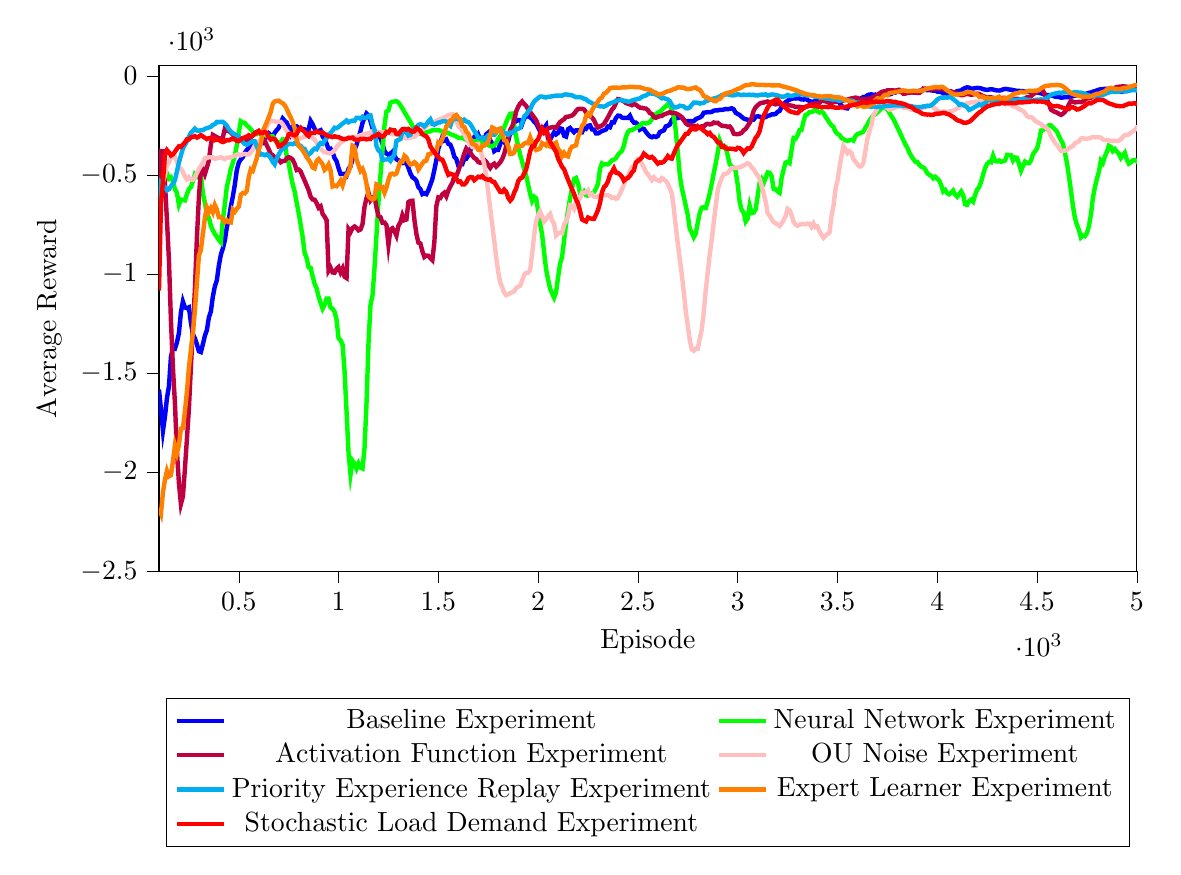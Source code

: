 % This file was created by tikzplotlib v0.9.1.
\begin{tikzpicture}

\definecolor{color0}{rgb}{1,0.498,0.055}
\definecolor{color1}{rgb}{0.122,0.467,0.706}

\begin{axis}[
compat=newest,
tick align=outside,
tick pos=left,
x grid style={white!69.02!black},
xmin=100, xmax=5000,
xtick style={color=black},
y grid style={white!69.02!black},
ymin=-2500.00, ymax=50.00,
ytick style={color=black},
scaled x ticks=true,
scaled x ticks=base 10:-3,
scaled y ticks=true,
scaled y ticks=base 10:-3,
width=14cm,
height=8cm,
xlabel=Episode,
ylabel=Average Reward,
%y label style={at={(-0.2,0.5)}}
%legend pos=south east
legend columns=2,
legend style={at={(0.5,-0.25)},anchor=north}
]

\addplot [ultra thick, blue]
table {%
100 -1582.671
110 -1683.017
120 -1790.324
130 -1719.455
140 -1626.989
150 -1565.743
160 -1418.633
170 -1371.802
180 -1375.939
190 -1345.468
200 -1298.374
210 -1193.147
220 -1139.19
230 -1168.839
240 -1172.511
250 -1168.133
260 -1245.399
270 -1303.169
280 -1324.62
290 -1354.062
300 -1389.753
310 -1393.801
320 -1355.153
330 -1311.118
340 -1283.816
350 -1219.649
360 -1189.391
370 -1113.863
380 -1062.588
390 -1031.853
400 -958.145
410 -903.117
420 -871.626
430 -831.303
440 -763.842
450 -724.795
460 -659.416
470 -609.689
480 -549.866
490 -476.247
500 -437.928
510 -421.57
520 -411.202
530 -388.304
540 -374.75
550 -362.886
560 -347.596
570 -359.994
580 -344.472
590 -342.857
600 -342.609
610 -336.307
620 -338.623
630 -321.162
640 -301.841
650 -290.038
660 -299.223
670 -305.734
680 -287.273
690 -273.381
700 -262.731
710 -237.222
720 -215.289
730 -227.271
740 -235.426
750 -258.291
760 -289.038
770 -256.02
780 -254.986
790 -254.545
800 -262.353
810 -268.927
820 -267.362
830 -270.412
840 -278.077
850 -270.539
860 -227.752
870 -244.935
880 -267.372
890 -280.526
900 -278.458
910 -274.413
920 -305.859
930 -319.594
940 -342.036
950 -370.37
960 -367.935
970 -386.126
980 -414.995
990 -430.933
1000 -466.023
1010 -495.411
1020 -495.275
1030 -494.843
1040 -503.196
1050 -469.327
1060 -456.773
1070 -420.818
1080 -372.879
1090 -348.42
1100 -312.494
1110 -278.476
1120 -237.614
1130 -211.018
1140 -190.087
1150 -199.546
1160 -228.247
1170 -263.956
1180 -275.837
1190 -285.851
1200 -296.433
1210 -315.601
1220 -342.004
1230 -379.349
1240 -392.211
1250 -398.114
1260 -392.364
1270 -383.148
1280 -403.153
1290 -421.35
1300 -425.799
1310 -435.632
1320 -440.057
1330 -438.756
1340 -440.4
1350 -463.906
1360 -492.316
1370 -512.143
1380 -517.978
1390 -529.753
1400 -561.327
1410 -571.885
1420 -597.161
1430 -592.88
1440 -596.936
1450 -576.799
1460 -549.756
1470 -520.97
1480 -474.957
1490 -425.021
1500 -366.897
1510 -339.831
1520 -307.658
1530 -326.513
1540 -321.137
1550 -343.088
1560 -347.167
1570 -371.659
1580 -408.125
1590 -419.28
1600 -452.63
1610 -445.244
1620 -445.903
1630 -418.28
1640 -418.254
1650 -402.127
1660 -378.795
1670 -338.335
1680 -310.379
1690 -315.086
1700 -296.53
1710 -320.683
1720 -331.295
1730 -321.496
1740 -294.76
1750 -286.469
1760 -325.353
1770 -341.753
1780 -380.24
1790 -373.292
1800 -373.367
1810 -345.01
1820 -309.195
1830 -332.292
1840 -348.81
1850 -330.219
1860 -287.615
1870 -277.787
1880 -235.113
1890 -229.118
1900 -222.694
1910 -224.117
1920 -242.496
1930 -214.428
1940 -206.827
1950 -199.675
1960 -209.892
1970 -217.231
1980 -231.523
1990 -241.167
2000 -260.272
2010 -281.322
2020 -273.374
2030 -263.591
2040 -249.82
2050 -319.381
2060 -322.323
2070 -302.811
2080 -284.749
2090 -295.579
2100 -288.238
2110 -265.162
2120 -268.024
2130 -302.43
2140 -306.666
2150 -269.233
2160 -262.909
2170 -273.624
2180 -284.866
2190 -275.056
2200 -274.743
2210 -283.468
2220 -284.761
2230 -262.29
2240 -267.06
2250 -252.055
2260 -250.14
2270 -270.351
2280 -271.63
2290 -290.346
2300 -290.558
2310 -284.703
2320 -278.163
2330 -275.228
2340 -270.504
2350 -256.064
2360 -259.906
2370 -234.327
2380 -235.211
2390 -212.956
2400 -201.035
2410 -201.88
2420 -210.632
2430 -212.682
2440 -211.664
2450 -212.04
2460 -201.164
2470 -223.695
2480 -235.792
2490 -235.802
2500 -245.72
2510 -271.671
2520 -265.96
2530 -267.753
2540 -283.03
2550 -295.217
2560 -305.659
2570 -309.813
2580 -304.645
2590 -308.725
2600 -303.72
2610 -283.894
2620 -279.508
2630 -275.253
2640 -255.302
2650 -252.136
2660 -245.884
2670 -222.702
2680 -213.129
2690 -214.564
2700 -213.322
2710 -208.727
2720 -208.95
2730 -224.26
2740 -231.605
2750 -228.719
2760 -228.144
2770 -228.468
2780 -228.416
2790 -218.786
2800 -214.283
2810 -210.238
2820 -203.851
2830 -186.222
2840 -184.886
2850 -183.531
2860 -183.937
2870 -182.299
2880 -175.9
2890 -174.372
2900 -174.666
2910 -171.93
2920 -172.071
2930 -170.187
2940 -167.209
2950 -168.428
2960 -166.643
2970 -163.526
2980 -169.089
2990 -186.402
3000 -192.082
3010 -197.732
3020 -206.824
3030 -215.153
3040 -218.975
3050 -221.605
3060 -222.659
3070 -223.43
3080 -221.227
3090 -206.184
3100 -204.473
3110 -205.581
3120 -211.639
3130 -209.592
3140 -208.438
3150 -201.273
3160 -199.889
3170 -194.928
3180 -194.94
3190 -192.181
3200 -181.976
3210 -177.046
3220 -157.395
3230 -142.555
3240 -133.128
3250 -125.795
3260 -119.984
3270 -116.77
3280 -113.5
3290 -114.632
3300 -113.348
3310 -114.451
3320 -119.343
3330 -119.744
3340 -115.228
3350 -122.596
3360 -126.569
3370 -131.817
3380 -129.548
3390 -127.316
3400 -127.075
3410 -119.91
3420 -110.494
3430 -113.882
3440 -114.461
3450 -112.965
3460 -121.683
3470 -120.42
3480 -123.333
3490 -123.786
3500 -128.182
3510 -135.155
3520 -151.205
3530 -157.407
3540 -163.0
3550 -164.377
3560 -149.012
3570 -146.704
3580 -142.912
3590 -141.005
3600 -137.032
3610 -125.605
3620 -112.318
3630 -106.934
3640 -105.77
3650 -98.36
3660 -94.619
3670 -93.238
3680 -97.485
3690 -94.796
3700 -101.055
3710 -104.139
3720 -105.174
3730 -98.732
3740 -91.791
3750 -89.507
3760 -93.791
3770 -91.259
3780 -84.739
3790 -84.892
3800 -77.748
3810 -81.052
3820 -80.638
3830 -83.305
3840 -86.958
3850 -84.334
3860 -83.418
3870 -82.053
3880 -82.274
3890 -81.302
3900 -80.642
3910 -75.35
3920 -74.645
3930 -71.182
3940 -71.405
3950 -72.2
3960 -71.412
3970 -73.858
3980 -74.793
3990 -74.824
4000 -79.659
4010 -80.665
4020 -81.991
4030 -88.669
4040 -87.987
4050 -91.729
4060 -92.03
4070 -87.173
4080 -84.01
4090 -82.443
4100 -76.918
4110 -75.966
4120 -73.042
4130 -66.168
4140 -61.517
4150 -58.041
4160 -59.637
4170 -65.352
4180 -64.29
4190 -62.171
4200 -60.969
4210 -61.748
4220 -63.442
4230 -67.418
4240 -69.502
4250 -71.117
4260 -68.975
4270 -67.692
4280 -69.206
4290 -72.223
4300 -73.731
4310 -74.342
4320 -72.672
4330 -68.276
4340 -66.179
4350 -66.851
4360 -69.191
4370 -69.914
4380 -72.318
4390 -73.965
4400 -76.506
4410 -76.009
4420 -76.987
4430 -77.712
4440 -79.866
4450 -79.882
4460 -81.331
4470 -82.929
4480 -83.508
4490 -83.132
4500 -83.388
4510 -86.194
4520 -87.763
4530 -91.914
4540 -95.205
4550 -98.032
4560 -97.293
4570 -99.52
4580 -101.649
4590 -104.864
4600 -105.316
4610 -107.445
4620 -110.116
4630 -109.558
4640 -107.65
4650 -107.95
4660 -108.365
4670 -104.942
4680 -103.029
4690 -100.408
4700 -99.091
4710 -96.773
4720 -94.48
4730 -92.126
4740 -92.931
4750 -89.244
4760 -85.762
4770 -84.402
4780 -79.825
4790 -77.277
4800 -73.509
4810 -69.982
4820 -67.711
4830 -67.679
4840 -65.26
4850 -65.638
4860 -67.16
4870 -70.079
4880 -73.467
4890 -74.804
4900 -76.721
4910 -79.131
4920 -80.213
4930 -79.383
4940 -77.449
4950 -76.895
4960 -75.043
4970 -70.838
4980 -69.071
4990 -67.287
5000 -66.006
5010 -64.236
5020 -62.418
5030 -61.859
5040 -63.765
5050 -63.6
5060 -63.883
5070 -65.234
5080 -65.342
5090 -64.792
5100 -64.216
5110 -62.891
5120 -62.905
5130 -62.991
5140 -61.665
5150 -59.224
5160 -57.888
5170 -56.967
5180 -54.983
5190 -53.326
5200 -52.65
5210 -52.282
5220 -51.604
5230 -50.467
5240 -50.346
5250 -50.851
5260 -50.909
5270 -48.751
5280 -48.802
5290 -49.855
5300 -49.995
5310 -48.797
5320 -48.317
5330 -48.161
5340 -47.485
5350 -48.594
5360 -49.498
5370 -50.81
5380 -50.889
5390 -51.895
5400 -53.871
5410 -63.378
5420 -68.025
5430 -70.605
5440 -72.879
5450 -72.336
5460 -74.618
5470 -77.89
5480 -79.472
5490 -79.73
5500 -79.386
5510 -70.868
5520 -67.837
5530 -68.813
5540 -68.49
5550 -70.228
5560 -68.477
5570 -66.719
5580 -65.662
5590 -68.243
5600 -70.975
5610 -75.76
5620 -77.263
5630 -78.205
5640 -81.51
5650 -82.792
5660 -85.375
5670 -87.222
5680 -90.47
5690 -90.518
5700 -90.402
5710 -90.873
5720 -89.506
5730 -85.074
5740 -80.035
5750 -76.775
5760 -73.683
5770 -72.578
5780 -69.427
5790 -64.418
5800 -59.893
5810 -55.152
5820 -51.984
5830 -51.17
5840 -50.052
5850 -47.893
5860 -44.729
5870 -40.991
5880 -39.383
5890 -38.606
5900 -37.416
5910 -34.767
5920 -33.79
5930 -32.539
5940 -32.144
5950 -32.441
5960 -32.111
5970 -31.166
5980 -30.922
5990 -30.644
6000 -29.858
6010 -30.459
6020 -30.92
6030 -31.464
6040 -31.69
6050 -32.295
6060 -32.4
6070 -32.548
6080 -31.16
6090 -31.363
6100 -31.671
6110 -31.303
6120 -30.651
6130 -30.585
6140 -30.283
6150 -30.345
6160 -31.209
6170 -32.105
6180 -33.067
6190 -32.885
6200 -33.975
6210 -35.387
6220 -35.803
6230 -34.835
6240 -35.783
6250 -35.884
6260 -35.093
6270 -35.517
6280 -36.715
6290 -37.733
6300 -39.296
6310 -42.091
6320 -45.218
6330 -49.006
6340 -50.737
6350 -54.688
6360 -57.597
6370 -64.368
6380 -68.689
6390 -73.34
6400 -81.063
6410 -86.334
6420 -91.205
6430 -90.481
6440 -89.308
6450 -87.991
6460 -89.327
6470 -83.136
6480 -79.478
6490 -76.397
6500 -67.315
6510 -60.747
6520 -54.833
6530 -54.697
6540 -54.872
6550 -53.441
6560 -52.523
6570 -52.055
6580 -51.852
6590 -50.806
6600 -50.713
6610 -49.199
6620 -53.885
6630 -56.896
6640 -58.243
6650 -57.019
6660 -55.864
6670 -55.542
6680 -54.679
6690 -54.579
6700 -54.756
6710 -54.759
6720 -49.784
6730 -46.594
6740 -45.421
6750 -47.378
6760 -47.838
6770 -48.32
6780 -49.114
6790 -50.643
6800 -51.175
6810 -51.941
6820 -51.538
6830 -52.063
6840 -52.035
6850 -50.611
6860 -51.021
6870 -52.498
6880 -53.029
6890 -51.788
6900 -52.541
6910 -53.234
6920 -53.624
6930 -54.477
6940 -53.346
6950 -52.267
6960 -50.38
6970 -46.71
6980 -45.64
6990 -44.99
7000 -41.97
7010 -40.066
7020 -39.642
7030 -36.894
7040 -36.183
7050 -36.734
7060 -36.893
7070 -39.103
7080 -39.604
7090 -43.753
7100 -45.276
7110 -46.703
7120 -48.525
7130 -52.543
7140 -53.548
7150 -53.442
7160 -52.738
7170 -51.082
7180 -51.167
7190 -49.164
7200 -51.268
7210 -54.139
7220 -62.145
7230 -70.63
7240 -80.097
7250 -89.44
7260 -94.872
7270 -98.083
7280 -98.165
7290 -97.28
7300 -96.514
7310 -92.655
7320 -85.09
7330 -75.397
7340 -68.091
7350 -61.511
7360 -58.314
7370 -56.846
7380 -55.745
7390 -54.568
7400 -52.683
7410 -51.552
7420 -49.374
7430 -47.385
7440 -44.598
7450 -42.717
7460 -40.667
7470 -39.994
7480 -40.5
7490 -40.573
7500 -40.908
7510 -41.531
7520 -41.981
7530 -41.732
7540 -42.978
7550 -42.403
7560 -43.034
7570 -43.453
7580 -43.548
7590 -43.234
7600 -43.502
7610 -44.539
7620 -43.458
7630 -42.676
7640 -41.152
7650 -41.166
7660 -41.335
7670 -41.109
7680 -40.665
7690 -40.919
7700 -41.452
7710 -41.149
7720 -41.936
7730 -43.206
7740 -44.77
7750 -45.278
7760 -45.045
7770 -45.396
7780 -46.083
7790 -46.984
7800 -47.291
7810 -47.866
7820 -48.274
7830 -48.667
7840 -48.394
7850 -48.262
7860 -47.619
7870 -47.062
7880 -46.778
7890 -46.419
7900 -45.154
7910 -44.728
7920 -44.405
7930 -43.733
7940 -44.264
7950 -44.64
7960 -45.672
7970 -46.91
7980 -47.8
7990 -48.802
8000 -49.647
8010 -50.722
8020 -52.605
8030 -54.553
8040 -56.394
8050 -59.72
8060 -69.434
8070 -74.705
8080 -83.155
8090 -90.934
8100 -93.152
8110 -94.751
8120 -95.447
8130 -107.491
8140 -112.574
8150 -115.719
8160 -110.207
8170 -105.831
8180 -97.95
8190 -91.285
8200 -91.879
8210 -91.422
8220 -90.102
8230 -77.434
8240 -70.526
8250 -63.884
8260 -60.179
8270 -58.627
8280 -57.805
8290 -54.182
8300 -51.685
8310 -49.634
8320 -50.159
8330 -49.275
8340 -48.967
8350 -50.093
8360 -50.855
8370 -50.992
8380 -50.943
8390 -51.895
8400 -51.897
8410 -51.07
8420 -48.125
8430 -48.461
8440 -49.77
8450 -50.305
8460 -49.455
8470 -50.205
8480 -51.639
8490 -54.473
8500 -54.757
8510 -57.189
8520 -59.264
8530 -58.498
8540 -55.253
8550 -52.857
8560 -52.204
8570 -49.638
8580 -48.188
8590 -45.354
8600 -42.516
8610 -39.656
8620 -37.901
8630 -36.406
8640 -37.813
8650 -38.532
8660 -39.248
8670 -41.366
8680 -40.162
8690 -39.538
8700 -40.032
8710 -40.524
8720 -40.785
8730 -41.979
8740 -41.625
8750 -40.927
8760 -40.342
8770 -39.098
8780 -39.781
8790 -39.492
8800 -40.77
8810 -39.952
8820 -40.126
8830 -40.151
8840 -40.801
8850 -40.82
8860 -38.857
8870 -37.571
8880 -37.118
8890 -37.987
8900 -38.041
8910 -38.442
8920 -38.717
8930 -38.06
8940 -37.811
8950 -37.302
8960 -38.833
8970 -39.611
8980 -39.283
8990 -39.464
9000 -38.877
9010 -39.281
9020 -38.79
9030 -39.167
9040 -40.968
9050 -52.081
9060 -59.175
9070 -62.532
9080 -62.983
9090 -66.063
9100 -69.236
9110 -71.944
9120 -73.433
9130 -74.121
9140 -72.66
9150 -62.476
9160 -57.519
9170 -56.785
9180 -59.126
9190 -60.048
9200 -60.544
9210 -61.014
9220 -62.586
9230 -63.021
9240 -63.184
9250 -66.029
9260 -64.99
9270 -63.596
9280 -63.116
9290 -61.558
9300 -61.191
9310 -60.328
9320 -60.664
9330 -65.092
9340 -69.868
9350 -71.667
9360 -77.563
9370 -81.204
9380 -83.507
9390 -88.11
9400 -89.015
9410 -91.378
9420 -95.267
9430 -93.199
9440 -94.511
9450 -95.34
9460 -96.007
9470 -93.234
9480 -93.438
9490 -90.341
9500 -88.091
9510 -86.065
9520 -81.095
9530 -80.589
9540 -73.984
9550 -69.449
9560 -63.908
9570 -65.007
9580 -63.324
9590 -61.325
9600 -63.199
9610 -62.563
9620 -61.795
9630 -59.206
9640 -59.421
9650 -57.7
9660 -54.861
9670 -51.652
9680 -48.699
9690 -46.677
9700 -43.485
9710 -41.547
9720 -39.583
9730 -39.804
9740 -40.359
9750 -42.988
9760 -45.312
9770 -48.132
9780 -49.665
9790 -49.963
9800 -50.077
9810 -51.636
9820 -53.658
9830 -53.408
9840 -54.065
9850 -54.121
9860 -57.351
9870 -56.557
9880 -55.698
9890 -56.662
9900 -58.039
9910 -57.073
9920 -57.165
9930 -57.434
9940 -56.596
9950 -54.98
9960 -50.678
9970 -51.994
9980 -53.036
9990 -51.943
};
\addlegendentry{Baseline Experiment};

\addplot [ultra thick, green]
table {%
100 -661.211
110 -510.415
120 -470.77
130 -497.013
140 -492.879
150 -518.935
160 -511.906
170 -532.832
180 -571.766
190 -590.117
200 -649.838
210 -624.334
220 -625.591
230 -628.558
240 -596.917
250 -572.157
260 -561.597
270 -532.39
280 -496.793
290 -507.249
300 -491.799
310 -497.946
320 -593.301
330 -639.657
340 -696.869
350 -715.234
360 -756.616
370 -778.998
380 -798.11
390 -811.975
400 -828.634
410 -839.692
420 -727.555
430 -649.428
440 -561.011
450 -517.815
460 -470.086
470 -441.349
480 -401.3
490 -351.202
500 -286.196
510 -228.988
520 -235.387
530 -237.649
540 -250.918
550 -258.724
560 -269.336
570 -282.508
580 -293.33
590 -294.473
600 -288.217
610 -291.82
620 -292.935
630 -305.392
640 -294.526
650 -303.55
660 -305.965
670 -304.781
680 -322.923
690 -334.487
700 -336.311
710 -334.91
720 -320.333
730 -321.482
740 -408.288
750 -440.132
760 -497.212
770 -547.573
780 -584.686
790 -639.768
800 -691.555
810 -750.526
820 -812.789
830 -893.567
840 -919.653
850 -966.909
860 -968.931
870 -1010.927
880 -1050.033
890 -1072.068
900 -1114.123
910 -1146.398
920 -1174.827
930 -1156.129
940 -1123.814
950 -1124.192
960 -1168.805
970 -1174.936
980 -1190.3
990 -1231.631
1000 -1323.981
1010 -1334.281
1020 -1355.73
1030 -1488.317
1040 -1692.629
1050 -1901.763
1060 -2010.984
1070 -1942.183
1080 -1956.206
1090 -1981.882
1100 -1956.098
1110 -1976.561
1120 -1981.491
1130 -1879.537
1140 -1655.08
1150 -1348.535
1160 -1155.092
1170 -1109.238
1180 -971.102
1190 -803.714
1200 -633.907
1210 -501.786
1220 -379.246
1230 -252.237
1240 -180.107
1250 -174.71
1260 -135.99
1270 -131.028
1280 -129.381
1290 -128.119
1300 -134.66
1310 -148.683
1320 -164.805
1330 -182.041
1340 -199.6
1350 -216.365
1360 -232.751
1370 -252.118
1380 -269.029
1390 -284.385
1400 -291.157
1410 -292.606
1420 -288.931
1430 -287.582
1440 -285.286
1450 -282.102
1460 -279.736
1470 -274.614
1480 -273.641
1490 -274.051
1500 -274.662
1510 -276.05
1520 -283.103
1530 -285.485
1540 -287.807
1550 -287.813
1560 -294.094
1570 -297.945
1580 -301.266
1590 -306.672
1600 -312.371
1610 -314.171
1620 -311.151
1630 -317.877
1640 -322.777
1650 -325.053
1660 -322.53
1670 -328.283
1680 -330.722
1690 -329.349
1700 -328.551
1710 -330.04
1720 -334.878
1730 -335.395
1740 -339.669
1750 -348.306
1760 -354.398
1770 -355.989
1780 -348.918
1790 -339.697
1800 -318.187
1810 -304.358
1820 -285.548
1830 -260.61
1840 -234.58
1850 -211.298
1860 -191.226
1870 -190.294
1880 -248.976
1890 -308.652
1900 -352.004
1910 -399.146
1920 -433.115
1930 -470.794
1940 -503.701
1950 -548.379
1960 -595.904
1970 -630.668
1980 -609.88
1990 -617.295
2000 -681.812
2010 -745.884
2020 -800.883
2030 -889.797
2040 -976.92
2050 -1028.482
2060 -1072.843
2070 -1097.606
2080 -1119.098
2090 -1091.659
2100 -1015.421
2110 -947.664
2120 -913.815
2130 -830.301
2140 -745.553
2150 -678.425
2160 -618.066
2170 -567.329
2180 -521.091
2190 -515.19
2200 -541.473
2210 -593.086
2220 -593.807
2230 -583.214
2240 -601.794
2250 -604.846
2260 -599.857
2270 -593.828
2280 -587.679
2290 -568.789
2300 -545.032
2310 -469.743
2320 -441.809
2330 -447.639
2340 -445.802
2350 -446.931
2360 -437.96
2370 -426.212
2380 -423.36
2390 -415.343
2400 -398.77
2410 -387.973
2420 -378.179
2430 -352.364
2440 -307.638
2450 -283.194
2460 -273.882
2470 -273.772
2480 -268.137
2490 -262.966
2500 -257.395
2510 -252.291
2520 -240.435
2530 -238.542
2540 -239.924
2550 -237.868
2560 -232.975
2570 -218.557
2580 -204.744
2590 -192.925
2600 -185.474
2610 -182.925
2620 -172.278
2630 -161.932
2640 -153.733
2650 -143.514
2660 -136.744
2670 -172.77
2680 -206.075
2690 -277.694
2700 -388.197
2710 -501.535
2720 -566.186
2730 -610.451
2740 -656.046
2750 -703.394
2760 -772.294
2770 -790.529
2780 -814.472
2790 -795.674
2800 -741.19
2810 -691.527
2820 -665.006
2830 -663.21
2840 -666.618
2850 -633.176
2860 -592.624
2870 -544.411
2880 -491.814
2890 -442.371
2900 -388.359
2910 -325.833
2920 -350.137
2930 -362.175
2940 -359.698
2950 -401.418
2960 -445.905
2970 -458.359
2980 -463.747
2990 -481.591
3000 -547.248
3010 -635.519
3020 -676.856
3030 -689.625
3040 -734.709
3050 -719.543
3060 -654.729
3070 -692.367
3080 -689.925
3090 -673.535
3100 -609.105
3110 -538.793
3120 -519.861
3130 -540.334
3140 -515.995
3150 -487.657
3160 -488.748
3170 -506.696
3180 -569.919
3190 -571.453
3200 -583.886
3210 -590.578
3220 -516.409
3230 -473.844
3240 -438.111
3250 -433.689
3260 -440.425
3270 -375.031
3280 -314.546
3290 -317.789
3300 -300.376
3310 -273.516
3320 -272.358
3330 -229.943
3340 -197.126
3350 -194.208
3360 -183.011
3370 -182.237
3380 -178.333
3390 -171.004
3400 -178.979
3410 -184.884
3420 -180.191
3430 -188.375
3440 -205.84
3450 -220.197
3460 -236.835
3470 -249.627
3480 -258.085
3490 -281.734
3500 -292.683
3510 -298.293
3520 -313.255
3530 -319.874
3540 -325.553
3550 -327.472
3560 -325.414
3570 -322.733
3580 -327.31
3590 -304.281
3600 -294.317
3610 -290.574
3620 -287.205
3630 -281.459
3640 -261.567
3650 -246.535
3660 -227.035
3670 -210.517
3680 -198.429
3690 -193.974
3700 -184.974
3710 -175.625
3720 -165.232
3730 -160.539
3740 -163.904
3750 -168.593
3760 -186.17
3770 -202.607
3780 -218.441
3790 -237.986
3800 -260.24
3810 -279.344
3820 -302.663
3830 -323.359
3840 -345.532
3850 -362.209
3860 -387.199
3870 -404.581
3880 -420.407
3890 -433.546
3900 -434.066
3910 -449.035
3920 -458.703
3930 -462.049
3940 -471.895
3950 -491.576
3960 -499.37
3970 -505.236
3980 -517.116
3990 -509.64
4000 -518.859
4010 -528.307
4020 -551.884
4030 -583.397
4040 -575.724
4050 -592.733
4060 -597.717
4070 -589.577
4080 -579.431
4090 -600.15
4100 -610.39
4110 -597.617
4120 -583.526
4130 -602.423
4140 -648.694
4150 -651.405
4160 -631.58
4170 -624.479
4180 -634.998
4190 -600.262
4200 -574.412
4210 -561.316
4220 -534.877
4230 -497.706
4240 -464.886
4250 -444.176
4260 -434.27
4270 -436.378
4280 -402.932
4290 -428.818
4300 -432.423
4310 -427.235
4320 -433.587
4330 -431.262
4340 -427.105
4350 -398.777
4360 -400.413
4370 -401.345
4380 -427.233
4390 -412.083
4400 -413.826
4410 -443.857
4420 -478.405
4430 -454.991
4440 -432.67
4450 -439.202
4460 -440.89
4470 -427.416
4480 -394.09
4490 -381.389
4500 -367.082
4510 -329.079
4520 -276.182
4530 -272.521
4540 -267.448
4550 -258.83
4560 -249.923
4570 -250.133
4580 -260.739
4590 -271.015
4600 -281.479
4610 -304.627
4620 -324.48
4630 -342.97
4640 -388.786
4650 -438.772
4660 -506.559
4670 -579.166
4680 -657.306
4690 -717.08
4700 -752.17
4710 -777.392
4720 -815.001
4730 -805.359
4740 -809.277
4750 -793.964
4760 -759.752
4770 -701.409
4780 -616.414
4790 -562.411
4800 -520.129
4810 -485.079
4820 -427.668
4830 -439.825
4840 -406.945
4850 -384.084
4860 -352.76
4870 -358.451
4880 -379.619
4890 -369.865
4900 -382.276
4910 -392.318
4920 -414.669
4930 -401.072
4940 -388.504
4950 -422.818
4960 -443.254
4970 -437.251
4980 -426.112
4990 -424.224
5000 -430.411
5010 -441.322
5020 -449.755
5030 -461.217
5040 -497.563
5050 -488.441
5060 -475.197
5070 -477.735
5080 -503.431
5090 -524.649
5100 -523.772
5110 -503.821
5120 -507.896
5130 -509.209
5140 -503.371
5150 -506.552
5160 -540.477
5170 -570.389
5180 -560.926
5190 -565.785
5200 -588.018
5210 -622.497
5220 -646.438
5230 -656.58
5240 -665.142
5250 -657.738
5260 -624.384
5270 -592.354
5280 -592.029
5290 -589.202
5300 -574.011
5310 -541.762
5320 -511.421
5330 -490.013
5340 -473.177
5350 -470.155
5360 -488.982
5370 -485.045
5380 -473.249
5390 -476.256
5400 -477.047
5410 -488.156
5420 -510.981
5430 -548.195
5440 -553.396
5450 -543.928
5460 -545.83
5470 -568.022
5480 -577.718
5490 -588.353
5500 -600.691
5510 -599.565
5520 -576.001
5530 -576.1
5540 -570.665
5550 -591.832
5560 -598.864
5570 -623.702
5580 -611.973
5590 -591.343
5600 -626.391
5610 -605.516
5620 -593.549
5630 -547.295
5640 -515.281
5650 -477.48
5660 -427.796
5670 -362.544
5680 -346.998
5690 -348.673
5700 -308.496
5710 -323.601
5720 -327.299
5730 -347.995
5740 -370.169
5750 -363.721
5760 -368.091
5770 -386.086
5780 -392.23
5790 -385.655
5800 -370.169
5810 -372.073
5820 -363.842
5830 -342.389
5840 -325.571
5850 -327.868
5860 -346.65
5870 -354.301
5880 -365.934
5890 -355.251
5900 -328.674
5910 -310.798
5920 -306.573
5930 -304.517
5940 -312.231
5950 -321.144
5960 -319.794
5970 -320.008
5980 -334.555
5990 -349.68
6000 -373.533
6010 -395.716
6020 -390.783
6030 -382.291
6040 -392.975
6050 -399.538
6060 -378.066
6070 -350.133
6080 -305.968
6090 -277.168
6100 -268.307
6110 -236.387
6120 -235.562
6130 -260.885
6140 -253.844
6150 -246.739
6160 -251.367
6170 -274.134
6180 -288.795
6190 -297.078
6200 -287.909
6210 -307.196
6220 -295.875
6230 -268.391
6240 -275.502
6250 -262.38
6260 -276.783
6270 -259.068
6280 -252.469
6290 -258.187
6300 -264.338
6310 -259.159
6320 -286.295
6330 -289.586
6340 -259.359
6350 -263.861
6360 -234.605
6370 -231.464
6380 -253.01
6390 -260.002
6400 -251.113
6410 -240.244
6420 -231.39
6430 -238.21
6440 -250.749
6450 -245.735
6460 -258.335
6470 -266.147
6480 -243.616
6490 -240.142
6500 -246.481
6510 -253.009
6520 -256.141
6530 -272.744
6540 -274.695
6550 -337.879
6560 -344.518
6570 -342.424
6580 -344.693
6590 -326.354
6600 -315.828
6610 -303.175
6620 -288.575
6630 -260.476
6640 -252.123
6650 -185.668
6660 -174.169
6670 -168.212
6680 -163.226
6690 -168.455
6700 -169.431
6710 -170.521
6720 -165.137
6730 -169.775
6740 -169.697
6750 -171.14
6760 -169.721
6770 -167.327
6780 -164.455
6790 -164.309
6800 -166.191
6810 -169.412
6820 -171.451
6830 -175.14
6840 -173.68
6850 -182.827
6860 -191.791
6870 -205.309
6880 -214.667
6890 -215.872
6900 -225.324
6910 -229.479
6920 -230.973
6930 -232.661
6940 -231.545
6950 -216.736
6960 -209.813
6970 -193.485
6980 -188.754
6990 -184.502
7000 -168.745
7010 -159.904
7020 -156.041
7030 -145.597
7040 -145.44
7050 -153.04
7060 -154.328
7070 -154.142
7080 -149.604
7090 -148.69
7100 -152.368
7110 -149.71
7120 -147.485
7130 -149.986
7140 -144.366
7150 -135.693
7160 -128.101
7170 -127.529
7180 -128.311
7190 -123.99
7200 -120.797
7210 -118.98
7220 -129.534
7230 -124.659
7240 -125.964
7250 -123.7
7260 -120.466
7270 -117.161
7280 -115.179
7290 -118.962
7300 -139.869
7310 -138.111
7320 -129.109
7330 -130.364
7340 -130.745
7350 -143.191
7360 -158.641
7370 -161.035
7380 -173.623
7390 -171.951
7400 -150.811
7410 -151.711
7420 -150.504
7430 -153.068
7440 -150.496
7450 -151.963
7460 -139.354
7470 -137.744
7480 -125.016
7490 -123.143
7500 -120.546
7510 -125.824
7520 -131.615
7530 -132.601
7540 -139.372
7550 -132.284
7560 -133.309
7570 -134.96
7580 -135.189
7590 -134.406
7600 -135.088
7610 -132.823
7620 -125.133
7630 -120.193
7640 -111.423
7650 -106.139
7660 -106.558
7670 -105.055
7680 -101.375
7690 -102.842
7700 -104.51
7710 -105.969
7720 -109.399
7730 -114.506
7740 -117.49
7750 -119.529
7760 -117.949
7770 -119.529
7780 -126.666
7790 -131.454
7800 -131.676
7810 -133.352
7820 -133.587
7830 -131.866
7840 -133.55
7850 -133.012
7860 -132.36
7870 -130.941
7880 -129.14
7890 -126.921
7900 -125.023
7910 -123.706
7920 -122.722
7930 -124.176
7940 -125.48
7950 -123.1
7960 -121.015
7970 -117.686
7980 -111.841
7990 -107.571
8000 -105.779
8010 -99.659
8020 -94.868
8030 -93.694
8040 -93.909
8050 -97.297
8060 -97.586
8070 -98.037
8080 -100.69
8090 -101.293
8100 -103.407
8110 -108.113
8120 -112.772
8130 -112.479
8140 -108.156
8150 -106.557
8160 -105.644
8170 -107.199
8180 -105.869
8190 -106.646
8200 -105.127
8210 -102.703
8220 -100.777
8230 -100.482
8240 -102.205
8250 -101.084
8260 -102.942
8270 -103.293
8280 -105.934
8290 -103.303
8300 -131.282
8310 -167.937
8320 -181.186
8330 -179.031
8340 -182.238
8350 -188.723
8360 -189.619
8370 -193.897
8380 -198.539
8390 -205.335
8400 -182.298
8410 -150.153
8420 -142.459
8430 -151.515
8440 -158.096
8450 -161.954
8460 -175.163
8470 -184.103
8480 -186.816
8490 -194.416
8500 -203.717
8510 -206.249
8520 -208.74
8530 -205.623
8540 -193.854
8550 -185.287
8560 -177.233
8570 -166.148
8580 -165.289
8590 -158.431
8600 -146.434
8610 -146.041
8620 -142.512
8630 -142.324
8640 -149.907
8650 -155.833
8660 -164.751
8670 -186.048
8680 -186.574
8690 -202.747
8700 -207.939
8710 -205.353
8720 -202.364
8730 -201.418
8740 -206.236
8750 -207.769
8760 -203.182
8770 -195.23
8780 -200.351
8790 -192.35
8800 -208.358
8810 -211.68
8820 -221.554
8830 -227.975
8840 -227.453
8850 -227.881
8860 -232.251
8870 -234.142
8880 -248.902
8890 -251.661
8900 -247.991
8910 -253.149
8920 -254.775
8930 -252.539
8940 -259.038
8950 -260.165
8960 -253.828
8970 -249.921
8980 -237.205
8990 -241.064
9000 -250.628
9010 -260.809
9020 -277.41
9030 -289.24
9040 -284.251
9050 -285.954
9060 -284.538
9070 -272.781
9080 -264.623
9090 -254.664
9100 -222.243
9110 -224.496
9120 -198.121
9130 -176.59
9140 -167.056
9150 -154.466
9160 -147.646
9170 -147.545
9180 -138.715
9190 -130.507
9200 -133.575
9210 -106.663
9220 -105.527
9230 -110.145
9240 -110.718
9250 -112.6
9260 -114.926
9270 -110.991
9280 -114.969
9290 -115.972
9300 -119.657
9310 -123.327
9320 -120.557
9330 -118.436
9340 -115.65
9350 -112.35
9360 -111.438
9370 -112.031
9380 -107.631
9390 -107.078
9400 -101.26
9410 -97.396
9420 -100.29
9430 -97.019
9440 -97.042
9450 -97.746
9460 -97.772
9470 -95.552
9480 -98.767
9490 -97.857
9500 -101.024
9510 -110.576
9520 -112.476
9530 -119.266
9540 -120.109
9550 -124.661
9560 -122.55
9570 -128.837
9580 -133.648
9590 -134.609
9600 -139.872
9610 -133.804
9620 -129.47
9630 -120.04
9640 -117.002
9650 -109.581
9660 -107.246
9670 -101.308
9680 -90.694
9690 -84.483
9700 -74.022
9710 -70.742
9720 -66.442
9730 -69.619
9740 -71.768
9750 -72.856
9760 -74.144
9770 -76.529
9780 -79.839
9790 -85.117
9800 -89.854
9810 -96.934
9820 -104.702
9830 -106.931
9840 -110.878
9850 -115.238
9860 -126.054
9870 -130.398
9880 -137.537
9890 -153.135
9900 -163.279
9910 -158.238
9920 -156.055
9930 -154.415
9940 -149.923
9950 -146.614
9960 -135.854
9970 -134.735
9980 -129.044
9990 -111.116
};

\addlegendentry{Neural Network Experiment};

\addplot [ultra thick, purple]
table {%
100 -863.752
110 -379.705
120 -380.829
130 -541.766
140 -729.141
150 -930.255
160 -1234.736
170 -1473.388
180 -1652.454
190 -1894.627
200 -2055.937
210 -2160.625
220 -2122.43
230 -1983.846
240 -1833.449
250 -1679.259
260 -1468.715
270 -1277.478
280 -1079.597
290 -818.525
300 -615.644
310 -470.94
320 -469.17
330 -495.971
340 -463.021
350 -427.684
360 -347.679
370 -298.037
380 -303.79
390 -309.479
400 -314.943
410 -317.402
420 -311.004
430 -267.59
440 -277.023
450 -278.593
460 -286.455
470 -296.972
480 -310.948
490 -315.775
500 -324.98
510 -322.888
520 -320.745
530 -329.063
540 -328.631
550 -323.406
560 -309.162
570 -300.988
580 -288.763
590 -282.913
600 -283.444
610 -287.806
620 -313.822
630 -327.348
640 -350.129
650 -370.578
660 -393.726
670 -400.53
680 -410.023
690 -416.429
700 -422.489
710 -436.252
720 -429.763
730 -429.558
740 -416.781
750 -410.513
760 -414.293
770 -423.037
780 -444.556
790 -475.638
800 -472.923
810 -482.376
820 -506.333
830 -529.114
840 -552.64
850 -576.956
860 -609.989
870 -623.981
880 -625.061
890 -642.435
900 -665.642
910 -658.286
920 -696.909
930 -710.861
940 -728.208
950 -984.082
960 -968.886
970 -991.97
980 -993.411
990 -973.828
1000 -965.022
1010 -991.688
1020 -971.816
1030 -1013.904
1040 -1020.384
1050 -773.383
1060 -787.869
1070 -767.737
1080 -760.353
1090 -767.984
1100 -779.858
1110 -775.155
1120 -748.499
1130 -660.795
1140 -616.55
1150 -588.344
1160 -628.557
1170 -615.432
1180 -608.031
1190 -664.769
1200 -707.317
1210 -713.175
1220 -741.484
1230 -740.334
1240 -753.458
1250 -852.923
1260 -775.672
1270 -769.161
1280 -783.773
1290 -806.136
1300 -755.988
1310 -738.818
1320 -703.092
1330 -728.245
1340 -724.954
1350 -637.187
1360 -631.132
1370 -630.295
1380 -725.972
1390 -797.696
1400 -841.594
1410 -846.018
1420 -885.033
1430 -914.06
1440 -907.003
1450 -908.003
1460 -919.519
1470 -929.875
1480 -839.389
1490 -658.068
1500 -613.531
1510 -616.461
1520 -597.755
1530 -589.768
1540 -608.089
1550 -578.77
1560 -558.043
1570 -540.049
1580 -508.484
1590 -506.207
1600 -480.275
1610 -449.35
1620 -423.915
1630 -391.368
1640 -366.63
1650 -377.996
1660 -387.257
1670 -402.781
1680 -414.464
1690 -420.216
1700 -434.966
1710 -438.873
1720 -434.369
1730 -423.352
1740 -433.534
1750 -449.196
1760 -464.594
1770 -449.64
1780 -443.129
1790 -457.717
1800 -447.299
1810 -436.699
1820 -419.513
1830 -394.681
1840 -355.131
1850 -313.281
1860 -273.156
1870 -255.41
1880 -226.395
1890 -179.538
1900 -156.412
1910 -140.191
1920 -129.375
1930 -141.412
1940 -151.503
1950 -169.787
1960 -182.523
1970 -196.094
1980 -209.924
1990 -223.152
2000 -249.651
2010 -268.567
2020 -278.578
2030 -274.249
2040 -273.373
2050 -264.228
2060 -261.978
2070 -259.343
2080 -258.789
2090 -262.07
2100 -247.163
2110 -233.068
2120 -225.723
2130 -218.787
2140 -207.431
2150 -205.96
2160 -203.752
2170 -200.208
2180 -191.873
2190 -177.796
2200 -167.664
2210 -166.124
2220 -166.122
2230 -169.612
2240 -183.982
2250 -191.552
2260 -202.182
2270 -210.646
2280 -223.54
2290 -245.79
2300 -260.591
2310 -255.624
2320 -250.504
2330 -242.579
2340 -225.987
2350 -209.537
2360 -189.006
2370 -170.508
2380 -159.124
2390 -136.967
2400 -117.766
2410 -119.541
2420 -124.304
2430 -129.323
2440 -137.447
2450 -140.685
2460 -143.72
2470 -148.239
2480 -142.751
2490 -145.677
2500 -153.715
2510 -160.607
2520 -161.332
2530 -164.588
2540 -164.899
2550 -173.378
2560 -188.345
2570 -192.444
2580 -207.778
2590 -211.844
2600 -206.558
2610 -203.879
2620 -202.43
2630 -195.445
2640 -191.633
2650 -188.229
2660 -182.967
2670 -188.333
2680 -186.689
2690 -189.695
2700 -194.435
2710 -200.724
2720 -208.96
2730 -220.766
2740 -239.767
2750 -247.112
2760 -249.409
2770 -248.846
2780 -252.954
2790 -255.647
2800 -264.381
2810 -259.55
2820 -254.884
2830 -256.297
2840 -245.237
2850 -242.261
2860 -245.086
2870 -243.21
2880 -235.368
2890 -237.789
2900 -236.858
2910 -245.283
2920 -251.573
2930 -253.47
2940 -253.093
2950 -257.555
2960 -255.491
2970 -267.529
2980 -291.687
2990 -293.666
3000 -294.816
3010 -292.135
3020 -287.518
3030 -274.86
3040 -268.097
3050 -252.674
3060 -237.261
3070 -212.62
3080 -176.521
3090 -158.479
3100 -149.547
3110 -139.871
3120 -135.889
3130 -135.144
3140 -131.845
3150 -129.551
3160 -134.872
3170 -137.48
3180 -140.699
3190 -144.048
3200 -140.99
3210 -143.166
3220 -143.031
3230 -144.13
3240 -147.07
3250 -148.241
3260 -148.842
3270 -150.347
3280 -152.884
3290 -157.285
3300 -156.849
3310 -156.202
3320 -159.733
3330 -159.209
3340 -156.142
3350 -154.372
3360 -146.13
3370 -142.942
3380 -144.789
3390 -138.392
3400 -138.913
3410 -135.483
3420 -126.822
3430 -126.958
3440 -128.847
3450 -132.048
3460 -137.55
3470 -138.239
3480 -132.582
3490 -131.855
3500 -127.682
3510 -126.318
3520 -127.287
3530 -124.218
3540 -122.112
3550 -119.915
3560 -116.556
3570 -114.013
3580 -112.254
3590 -109.762
3600 -111.792
3610 -116.071
3620 -119.829
3630 -118.897
3640 -116.646
3650 -116.943
3660 -114.352
3670 -111.266
3680 -107.269
3690 -102.23
3700 -97.097
3710 -89.104
3720 -81.724
3730 -78.857
3740 -77.445
3750 -72.711
3760 -72.826
3770 -73.431
3780 -73.596
3790 -74.676
3800 -71.956
3810 -70.457
3820 -77.392
3830 -90.522
3840 -89.459
3850 -87.093
3860 -85.243
3870 -84.194
3880 -84.384
3890 -84.793
3900 -86.492
3910 -86.761
3920 -78.645
3930 -63.85
3940 -64.438
3950 -65.598
3960 -66.699
3970 -68.408
3980 -67.427
3990 -66.906
4000 -66.152
4010 -65.438
4020 -64.477
4030 -67.286
4040 -71.379
4050 -76.131
4060 -78.035
4070 -78.528
4080 -82.435
4090 -86.5
4100 -90.599
4110 -93.902
4120 -97.52
4130 -97.006
4140 -93.261
4150 -91.299
4160 -92.961
4170 -96.072
4180 -93.653
4190 -91.154
4200 -90.029
4210 -91.423
4220 -97.209
4230 -102.086
4240 -106.231
4250 -108.295
4260 -108.37
4270 -108.559
4280 -110.983
4290 -115.147
4300 -120.74
4310 -122.73
4320 -116.635
4330 -111.27
4340 -112.623
4350 -116.731
4360 -114.233
4370 -113.548
4380 -116.556
4390 -116.225
4400 -115.763
4410 -117.174
4420 -118.524
4430 -119.548
4440 -114.84
4450 -108.283
4460 -108.297
4470 -102.957
4480 -93.827
4490 -86.808
4500 -79.681
4510 -72.357
4520 -66.928
4530 -76.027
4540 -93.837
4550 -119.387
4560 -143.636
4570 -170.766
4580 -176.948
4590 -182.256
4600 -185.584
4610 -191.742
4620 -196.998
4630 -190.983
4640 -181.959
4650 -166.069
4660 -144.361
4670 -125.709
4680 -131.026
4690 -134.228
4700 -133.225
4710 -131.184
4720 -133.016
4730 -129.352
4740 -121.504
4750 -112.577
4760 -113.896
4770 -111.086
4780 -104.218
4790 -99.871
4800 -99.063
4810 -96.266
4820 -90.219
4830 -88.266
4840 -83.697
4850 -79.525
4860 -72.604
4870 -67.403
4880 -64.779
4890 -60.301
4900 -56.388
4910 -55.09
4920 -54.324
4930 -53.068
4940 -53.798
4950 -54.807
4960 -56.839
4970 -57.546
4980 -56.333
4990 -58.584
5000 -62.267
5010 -64.134
5020 -67.19
5030 -69.518
5040 -70.678
5050 -71.393
5060 -70.608
5070 -70.17
5080 -70.271
5090 -69.999
5100 -69.412
5110 -70.848
5120 -68.568
5130 -66.8
5140 -65.533
5150 -64.334
5160 -63.955
5170 -66.259
5180 -67.983
5190 -68.275
5200 -72.109
5210 -74.481
5220 -81.378
5230 -84.103
5240 -85.592
5250 -85.419
5260 -90.893
5270 -91.364
5280 -94.364
5290 -100.438
5300 -101.372
5310 -97.798
5320 -95.507
5330 -94.383
5340 -96.333
5350 -102.498
5360 -100.757
5370 -97.478
5380 -93.538
5390 -89.196
5400 -83.104
5410 -80.964
5420 -77.288
5430 -80.023
5440 -79.198
5450 -75.589
5460 -73.269
5470 -74.149
5480 -74.064
5490 -72.385
5500 -73.695
5510 -73.338
5520 -72.254
5530 -67.651
5540 -65.673
5550 -64.638
5560 -63.741
5570 -64.032
5580 -64.922
5590 -64.968
5600 -72.679
5610 -77.447
5620 -83.711
5630 -93.552
5640 -102.672
5650 -111.579
5660 -132.908
5670 -153.63
5680 -174.737
5690 -196.221
5700 -217.458
5710 -250.218
5720 -294.717
5730 -334.889
5740 -352.16
5750 -355.255
5760 -347.972
5770 -342.971
5780 -334.112
5790 -327.133
5800 -311.168
5810 -299.428
5820 -267.252
5830 -233.704
5840 -225.616
5850 -231.725
5860 -233.625
5870 -231.789
5880 -237.14
5890 -233.942
5900 -232.768
5910 -215.275
5920 -204.253
5930 -197.465
5940 -187.0
5950 -176.072
5960 -166.076
5970 -157.806
5980 -147.107
5990 -142.522
6000 -138.482
6010 -137.354
6020 -138.311
6030 -139.854
6040 -142.414
6050 -148.902
6060 -153.909
6070 -157.788
6080 -157.087
6090 -155.538
6100 -150.417
6110 -149.426
6120 -144.541
6130 -137.638
6140 -129.421
6150 -118.941
6160 -109.759
6170 -104.28
6180 -100.602
6190 -98.334
6200 -99.883
6210 -99.882
6220 -100.594
6230 -100.094
6240 -103.647
6250 -103.612
6260 -104.495
6270 -106.562
6280 -110.494
6290 -115.449
6300 -114.378
6310 -113.605
6320 -116.99
6330 -118.063
6340 -115.543
6350 -116.168
6360 -115.403
6370 -114.038
6380 -111.91
6390 -109.917
6400 -110.179
6410 -107.28
6420 -102.67
6430 -103.681
6440 -111.587
6450 -114.607
6460 -122.963
6470 -125.783
6480 -127.441
6490 -131.704
6500 -138.073
6510 -145.626
6520 -152.776
6530 -154.621
6540 -146.849
6550 -144.061
6560 -140.567
6570 -136.221
6580 -133.014
6590 -124.684
6600 -117.338
6610 -113.455
6620 -109.333
6630 -103.045
6640 -104.225
6650 -99.685
6660 -94.246
6670 -92.03
6680 -89.834
6690 -89.793
6700 -87.671
6710 -83.665
6720 -81.369
6730 -84.405
6740 -84.01
6750 -88.091
6760 -89.475
6770 -91.184
6780 -92.343
6790 -93.319
6800 -92.306
6810 -92.929
6820 -91.084
6830 -88.925
6840 -89.105
6850 -90.207
6860 -94.995
6870 -97.718
6880 -99.43
6890 -100.782
6900 -104.984
6910 -107.668
6920 -108.999
6930 -112.84
6940 -110.521
6950 -109.128
6960 -106.94
6970 -104.366
6980 -108.185
6990 -112.889
7000 -121.43
7010 -132.754
7020 -144.501
7030 -150.451
7040 -149.754
7050 -148.185
7060 -148.038
7070 -152.595
7080 -149.169
7090 -145.367
7100 -135.809
7110 -122.278
7120 -108.922
7130 -100.433
7140 -99.529
7150 -98.488
7160 -94.128
7170 -86.906
7180 -84.432
7190 -79.345
7200 -75.409
7210 -74.356
7220 -74.503
7230 -73.03
7240 -73.154
7250 -72.29
7260 -71.759
7270 -71.191
7280 -68.626
7290 -67.683
7300 -67.047
7310 -63.154
7320 -60.033
7330 -57.393
7340 -54.688
7350 -53.006
7360 -51.97
7370 -53.049
7380 -53.73
7390 -53.122
7400 -54.324
7410 -56.707
7420 -60.95
7430 -65.777
7440 -68.568
7450 -73.172
7460 -73.485
7470 -74.238
7480 -74.513
7490 -77.355
7500 -78.36
7510 -79.975
7520 -79.709
7530 -78.123
7540 -79.295
7550 -80.786
7560 -84.138
7570 -84.597
7580 -85.619
7590 -85.587
7600 -86.899
7610 -86.687
7620 -84.648
7630 -81.253
7640 -78.594
7650 -74.259
7660 -72.341
7670 -73.385
7680 -76.724
7690 -81.77
7700 -81.125
7710 -81.245
7720 -86.056
7730 -93.532
7740 -101.734
7750 -109.902
7760 -118.332
7770 -123.54
7780 -129.113
7790 -130.048
7800 -136.976
7810 -144.01
7820 -145.466
7830 -142.879
7840 -137.02
7850 -127.889
7860 -115.66
7870 -107.1
7880 -98.21
7890 -92.45
7900 -82.461
7910 -73.723
7920 -67.254
7930 -61.15
7940 -59.027
7950 -59.675
7960 -67.817
7970 -81.499
7980 -92.567
7990 -103.522
8000 -111.547
8010 -117.292
8020 -116.368
8030 -118.8
8040 -121.228
8050 -122.853
8060 -118.047
8070 -103.866
8080 -92.345
8090 -81.972
8100 -77.737
8110 -75.187
8120 -75.619
8130 -74.172
8140 -69.568
8150 -66.609
8160 -64.317
8170 -63.703
8180 -60.414
8190 -57.149
8200 -53.358
8210 -48.828
8220 -47.574
8230 -53.038
8240 -58.827
8250 -60.983
8260 -69.825
8270 -77.116
8280 -86.698
8290 -88.328
8300 -93.876
8310 -99.169
8320 -106.431
8330 -102.728
8340 -101.68
8350 -101.163
8360 -93.688
8370 -91.585
8380 -88.98
8390 -91.216
8400 -89.86
8410 -88.697
8420 -83.186
8430 -84.223
8440 -81.919
8450 -84.949
8460 -88.922
8470 -86.22
8480 -83.972
8490 -85.076
8500 -85.531
8510 -84.463
8520 -89.783
8530 -92.797
8540 -95.618
8550 -96.341
8560 -98.736
8570 -103.805
8580 -110.914
8590 -116.997
8600 -120.253
8610 -126.443
8620 -127.031
8630 -128.767
8640 -140.753
8650 -148.099
8660 -155.347
8670 -161.943
8680 -163.512
8690 -162.451
8700 -156.875
8710 -150.12
8720 -144.384
8730 -138.468
8740 -125.799
8750 -114.965
8760 -102.325
8770 -89.982
8780 -80.597
8790 -71.357
8800 -71.665
8810 -70.175
8820 -70.954
8830 -70.697
8840 -70.26
8850 -70.797
8860 -68.487
8870 -66.543
8880 -65.431
8890 -65.563
8900 -64.995
8910 -65.657
8920 -65.902
8930 -65.676
8940 -64.863
8950 -64.818
8960 -70.311
8970 -74.685
8980 -75.512
8990 -77.731
9000 -78.569
9010 -81.53
9020 -79.846
9030 -82.578
9040 -83.153
9050 -84.646
9060 -82.302
9070 -79.894
9080 -77.596
9090 -79.318
9100 -76.339
9110 -76.259
9120 -79.051
9130 -77.347
9140 -79.224
9150 -79.385
9160 -78.468
9170 -78.356
9180 -81.028
9190 -79.133
9200 -81.091
9210 -76.492
9220 -73.699
9230 -73.498
9240 -71.622
9250 -70.162
9260 -69.502
9270 -67.795
9280 -67.473
9290 -66.027
9300 -67.682
9310 -69.279
9320 -69.781
9330 -72.514
9340 -74.758
9350 -76.278
9360 -79.97
9370 -86.153
9380 -89.323
9390 -93.103
9400 -95.451
9410 -99.769
9420 -105.52
9430 -107.585
9440 -110.846
9450 -114.505
9460 -117.12
9470 -116.395
9480 -116.82
9490 -116.383
9500 -115.629
9510 -114.484
9520 -113.907
9530 -112.999
9540 -111.167
9550 -110.762
9560 -110.739
9570 -112.924
9580 -114.068
9590 -111.851
9600 -111.07
9610 -110.751
9620 -106.894
9630 -101.239
9640 -97.15
9650 -92.613
9660 -88.306
9670 -84.076
9680 -80.383
9690 -81.757
9700 -81.299
9710 -80.488
9720 -79.281
9730 -81.846
9740 -83.285
9750 -86.354
9760 -90.064
9770 -90.817
9780 -91.581
9790 -91.111
9800 -97.935
9810 -118.049
9820 -131.04
9830 -135.891
9840 -136.616
9850 -135.398
9860 -136.505
9870 -136.508
9880 -135.75
9890 -136.325
9900 -131.05
9910 -111.346
9920 -99.946
9930 -96.247
9940 -94.568
9950 -94.089
9960 -89.674
9970 -91.771
9980 -90.026
9990 -88.321
};
\addlegendentry{Activation Function Experiment};

\addplot [ultra thick, pink]
table {%
100 -630.357
110 -559.988
120 -536.711
130 -501.928
140 -448.758
150 -438.572
160 -411.544
170 -411.322
180 -408.086
190 -434.036
200 -460.554
210 -468.493
220 -485.141
230 -507.383
240 -521.913
250 -511.588
260 -523.231
270 -523.84
280 -510.391
290 -491.418
300 -470.611
310 -454.466
320 -439.997
330 -416.522
340 -414.411
350 -410.849
360 -411.176
370 -411.122
380 -419.036
390 -415.845
400 -414.471
410 -410.405
420 -415.75
430 -420.308
440 -413.077
450 -413.401
460 -410.977
470 -406.806
480 -402.372
490 -397.739
500 -396.393
510 -400.872
520 -396.285
530 -393.777
540 -396.922
550 -396.476
560 -386.122
570 -371.038
580 -351.532
590 -337.507
600 -331.191
610 -318.748
620 -299.613
630 -280.576
640 -256.332
650 -238.166
660 -225.141
670 -228.543
680 -229.84
690 -232.424
700 -230.869
710 -232.484
720 -244.503
730 -259.738
740 -278.399
750 -287.367
760 -301.251
770 -305.143
780 -315.308
790 -318.436
800 -316.41
810 -315.603
820 -310.617
830 -307.077
840 -302.197
850 -305.138
860 -308.768
870 -313.694
880 -321.679
890 -336.686
900 -353.953
910 -366.925
920 -377.612
930 -385.696
940 -386.64
950 -391.467
960 -391.242
970 -385.104
980 -374.757
990 -360.399
1000 -347.077
1010 -336.848
1020 -330.312
1030 -322.089
1040 -320.427
1050 -314.877
1060 -309.932
1070 -311.486
1080 -308.837
1090 -309.122
1100 -305.167
1110 -300.044
1120 -296.622
1130 -295.711
1140 -291.18
1150 -290.488
1160 -286.291
1170 -279.61
1180 -281.037
1190 -280.736
1200 -284.4
1210 -284.532
1220 -286.273
1230 -283.69
1240 -286.252
1250 -287.305
1260 -290.517
1270 -294.553
1280 -292.449
1290 -295.544
1300 -298.833
1310 -301.7
1320 -306.304
1330 -313.011
1340 -314.836
1350 -314.776
1360 -310.813
1370 -308.953
1380 -306.725
1390 -299.645
1400 -287.376
1410 -280.479
1420 -269.811
1430 -261.746
1440 -254.344
1450 -245.938
1460 -241.531
1470 -235.882
1480 -232.951
1490 -227.032
1500 -223.315
1510 -217.425
1520 -215.397
1530 -209.396
1540 -204.511
1550 -198.287
1560 -196.247
1570 -193.332
1580 -202.066
1590 -229.834
1600 -253.877
1610 -262.695
1620 -277.136
1630 -296.005
1640 -314.959
1650 -333.025
1660 -346.024
1670 -359.627
1680 -360.733
1690 -345.821
1700 -344.356
1710 -369.868
1720 -405.403
1730 -447.999
1740 -506.032
1750 -587.288
1760 -670.74
1770 -751.161
1780 -831.997
1790 -917.203
1800 -989.291
1810 -1043.053
1820 -1065.738
1830 -1092.865
1840 -1106.614
1850 -1101.855
1860 -1097.193
1870 -1091.875
1880 -1088.595
1890 -1070.628
1900 -1063.904
1910 -1059.83
1920 -1033.6
1930 -1004.901
1940 -994.632
1950 -993.898
1960 -978.767
1970 -897.686
1980 -805.688
1990 -733.634
2000 -703.629
2010 -684.938
2020 -708.829
2030 -735.266
2040 -723.407
2050 -706.896
2060 -696.354
2070 -730.796
2080 -745.354
2090 -805.096
2100 -794.604
2110 -791.98
2120 -793.644
2130 -750.852
2140 -734.176
2150 -707.906
2160 -652.747
2170 -655.125
2180 -671.098
2190 -639.442
2200 -629.345
2210 -616.952
2220 -589.212
2230 -589.775
2240 -587.27
2250 -577.145
2260 -601.995
2270 -596.427
2280 -609.268
2290 -611.071
2300 -608.971
2310 -603.339
2320 -600.389
2330 -602.977
2340 -602.356
2350 -602.888
2360 -606.406
2370 -616.234
2380 -613.575
2390 -620.308
2400 -615.915
2410 -593.634
2420 -573.66
2430 -548.2
2440 -517.024
2450 -507.498
2460 -481.396
2470 -460.588
2480 -462.53
2490 -433.401
2500 -420.527
2510 -423.552
2520 -443.919
2530 -462.665
2540 -485.29
2550 -495.917
2560 -511.562
2570 -525.806
2580 -512.146
2590 -522.786
2600 -527.497
2610 -530.75
2620 -515.59
2630 -521.831
2640 -531.577
2650 -544.717
2660 -569.011
2670 -592.969
2680 -670.461
2690 -763.26
2700 -845.864
2710 -927.308
2720 -1002.962
2730 -1091.123
2740 -1188.903
2750 -1260.234
2760 -1334.638
2770 -1380.475
2780 -1386.964
2790 -1376.453
2800 -1376.583
2810 -1325.926
2820 -1280.006
2830 -1192.963
2840 -1081.567
2850 -990.895
2860 -901.306
2870 -826.885
2880 -740.709
2890 -657.719
2900 -576.792
2910 -542.704
2920 -515.452
2930 -496.837
2940 -493.915
2950 -490.931
2960 -477.026
2970 -465.359
2980 -465.614
2990 -463.728
3000 -462.911
3010 -462.374
3020 -457.427
3030 -452.324
3040 -446.514
3050 -440.899
3060 -446.008
3070 -462.54
3080 -472.127
3090 -489.43
3100 -502.531
3110 -519.108
3120 -554.637
3130 -591.955
3140 -633.091
3150 -693.097
3160 -705.376
3170 -723.248
3180 -738.158
3190 -744.995
3200 -749.686
3210 -757.33
3220 -745.118
3230 -729.126
3240 -707.876
3250 -671.217
3260 -677.895
3270 -702.392
3280 -735.864
3290 -751.19
3300 -756.972
3310 -751.715
3320 -747.784
3330 -748.499
3340 -748.328
3350 -744.992
3360 -746.243
3370 -761.921
3380 -744.159
3390 -763.188
3400 -759.727
3410 -784.93
3420 -803.088
3430 -817.682
3440 -806.266
3450 -798.852
3460 -791.784
3470 -707.675
3480 -656.839
3490 -571.928
3500 -530.249
3510 -464.133
3520 -406.329
3530 -353.701
3540 -369.146
3550 -389.472
3560 -380.259
3570 -389.543
3580 -420.432
3590 -431.868
3600 -446.575
3610 -457.369
3620 -456.099
3630 -437.71
3640 -379.286
3650 -317.716
3660 -280.346
3670 -248.931
3680 -196.457
3690 -183.765
3700 -164.781
3710 -147.242
3720 -139.998
3730 -156.183
3740 -158.338
3750 -162.253
3760 -170.75
3770 -166.374
3780 -164.783
3790 -159.07
3800 -155.831
3810 -155.58
3820 -153.05
3830 -160.187
3840 -162.918
3850 -163.314
3860 -162.593
3870 -170.753
3880 -170.3
3890 -171.827
3900 -168.535
3910 -165.378
3920 -166.334
3930 -157.245
3940 -159.09
3950 -156.164
3960 -151.447
3970 -151.828
3980 -158.69
3990 -166.17
4000 -174.463
4010 -180.103
4020 -184.398
4030 -180.024
4040 -181.135
4050 -184.959
4060 -180.03
4070 -178.392
4080 -175.766
4090 -170.912
4100 -164.792
4110 -159.524
4120 -152.944
4130 -148.841
4140 -145.072
4150 -138.125
4160 -136.732
4170 -133.614
4180 -133.609
4190 -130.994
4200 -131.2
4210 -130.479
4220 -131.815
4230 -128.945
4240 -127.72
4250 -129.726
4260 -135.542
4270 -135.329
4280 -130.281
4290 -133.298
4300 -130.938
4310 -133.983
4320 -135.357
4330 -139.682
4340 -142.995
4350 -139.285
4360 -141.151
4370 -147.197
4380 -154.65
4390 -154.833
4400 -162.463
4410 -166.331
4420 -172.948
4430 -177.627
4440 -188.115
4450 -203.172
4460 -208.698
4470 -207.757
4480 -213.571
4490 -226.835
4500 -232.389
4510 -238.575
4520 -243.035
4530 -254.848
4540 -255.831
4550 -265.413
4560 -281.539
4570 -306.126
4580 -321.077
4590 -338.569
4600 -348.338
4610 -363.16
4620 -379.404
4630 -378.441
4640 -377.439
4650 -373.302
4660 -366.055
4670 -358.134
4680 -354.286
4690 -339.58
4700 -336.35
4710 -330.765
4720 -317.087
4730 -314.028
4740 -317.824
4750 -317.021
4760 -315.59
4770 -312.314
4780 -308.403
4790 -310.429
4800 -309.836
4810 -309.998
4820 -311.979
4830 -320.065
4840 -323.933
4850 -325.005
4860 -324.43
4870 -328.894
4880 -329.287
4890 -327.101
4900 -329.88
4910 -327.078
4920 -320.57
4930 -308.224
4940 -298.88
4950 -297.979
4960 -296.009
4970 -287.785
4980 -280.721
4990 -273.176
5000 -260.095
5010 -261.252
5020 -264.563
5030 -264.616
5040 -269.35
5050 -263.413
5060 -254.353
5070 -250.728
5080 -240.575
5090 -235.93
5100 -231.155
5110 -214.909
5120 -213.179
5130 -203.91
5140 -195.335
5150 -194.394
5160 -202.663
5170 -222.859
5180 -226.986
5190 -230.176
5200 -257.769
5210 -290.32
5220 -313.351
5230 -335.167
5240 -355.218
5250 -373.284
5260 -391.001
5270 -387.32
5280 -404.318
5290 -433.79
5300 -438.136
5310 -437.744
5320 -439.755
5330 -433.696
5340 -446.969
5350 -457.666
5360 -461.853
5370 -453.431
5380 -447.756
5390 -440.847
5400 -440.699
5410 -422.281
5420 -416.192
5430 -461.091
5440 -449.474
5450 -436.788
5460 -435.787
5470 -455.757
5480 -494.798
5490 -498.253
5500 -500.198
5510 -504.248
5520 -508.686
5530 -482.481
5540 -482.873
5550 -486.65
5560 -487.927
5570 -491.421
5580 -464.57
5590 -467.214
5600 -482.692
5610 -500.885
5620 -510.739
5630 -513.935
5640 -517.031
5650 -527.39
5660 -499.729
5670 -474.889
5680 -462.552
5690 -456.423
5700 -447.725
5710 -435.157
5720 -411.734
5730 -395.401
5740 -379.126
5750 -367.466
5760 -379.709
5770 -388.338
5780 -401.688
5790 -395.152
5800 -382.674
5810 -388.931
5820 -407.054
5830 -414.177
5840 -423.271
5850 -423.934
5860 -449.678
5870 -462.011
5880 -476.388
5890 -489.407
5900 -476.966
5910 -482.552
5920 -484.116
5930 -491.885
5940 -509.09
5950 -521.462
5960 -514.031
5970 -509.589
5980 -502.984
5990 -503.111
6000 -516.193
6010 -513.075
6020 -489.634
6030 -464.96
6040 -435.172
6050 -423.101
6060 -410.336
6070 -396.962
6080 -366.498
6090 -339.925
6100 -328.972
6110 -305.021
6120 -290.919
6130 -290.638
6140 -289.947
6150 -277.091
6160 -264.173
6170 -270.099
6180 -275.098
6190 -264.745
6200 -248.496
6210 -237.159
6220 -235.968
6230 -222.657
6240 -207.466
6250 -186.318
6260 -168.531
6270 -148.063
6280 -141.152
6290 -151.808
6300 -154.703
6310 -160.091
6320 -162.346
6330 -179.39
6340 -191.079
6350 -208.843
6360 -227.118
6370 -244.917
6380 -253.829
6390 -249.254
6400 -259.657
6410 -277.212
6420 -289.115
6430 -287.785
6440 -289.419
6450 -299.75
6460 -299.187
6470 -292.915
6480 -300.821
6490 -314.969
6500 -311.534
6510 -314.858
6520 -308.543
6530 -303.352
6540 -295.272
6550 -274.562
6560 -262.63
6570 -248.355
6580 -228.571
6590 -211.326
6600 -200.637
6610 -178.133
6620 -172.46
6630 -167.12
6640 -168.98
6650 -178.533
6660 -185.193
6670 -187.497
6680 -198.373
6690 -208.589
6700 -219.309
6710 -226.882
6720 -228.629
6730 -232.7
6740 -234.198
6750 -239.649
6760 -244.939
6770 -252.51
6780 -253.274
6790 -250.23
6800 -246.212
6810 -243.88
6820 -249.219
6830 -261.53
6840 -275.461
6850 -268.991
6860 -271.052
6870 -281.894
6880 -285.525
6890 -288.961
6900 -300.174
6910 -302.913
6920 -304.435
6930 -304.37
6940 -296.387
6950 -290.125
6960 -279.491
6970 -259.626
6980 -242.03
6990 -227.696
7000 -205.324
7010 -193.006
7020 -178.303
7030 -156.274
7040 -140.876
7050 -133.401
7060 -128.308
7070 -127.942
7080 -127.428
7090 -130.954
7100 -135.901
7110 -137.822
7120 -135.588
7130 -139.279
7140 -137.224
7150 -133.567
7160 -132.642
7170 -125.706
7180 -122.92
7190 -118.116
7200 -121.179
7210 -140.557
7220 -175.241
7230 -191.335
7240 -223.946
7250 -243.735
7260 -266.696
7270 -279.712
7280 -298.273
7290 -301.863
7300 -293.606
7310 -267.454
7320 -232.539
7330 -211.501
7340 -176.903
7350 -157.766
7360 -127.93
7370 -113.54
7380 -93.014
7390 -83.288
7400 -79.558
7410 -79.313
7420 -78.465
7430 -78.251
7440 -80.185
7450 -79.357
7460 -77.745
7470 -77.866
7480 -76.009
7490 -79.338
7500 -82.699
7510 -85.532
7520 -84.928
7530 -83.759
7540 -85.093
7550 -87.232
7560 -93.438
7570 -97.707
7580 -103.635
7590 -105.152
7600 -105.025
7610 -107.163
7620 -108.119
7630 -107.96
7640 -105.882
7650 -105.613
7660 -104.971
7670 -104.117
7680 -101.428
7690 -102.148
7700 -105.175
7710 -105.046
7720 -106.243
7730 -107.626
7740 -109.23
7750 -110.239
7760 -109.358
7770 -109.494
7780 -111.537
7790 -111.12
7800 -106.527
7810 -103.503
7820 -102.379
7830 -101.25
7840 -102.023
7850 -100.193
7860 -99.32
7870 -98.42
7880 -99.588
7890 -103.104
7900 -106.643
7910 -110.594
7920 -114.996
7930 -115.497
7940 -116.446
7950 -116.237
7960 -119.787
7970 -123.459
7980 -125.509
7990 -132.787
8000 -132.608
8010 -137.022
8020 -135.145
8030 -137.833
8040 -143.463
8050 -152.08
8060 -153.84
8070 -151.617
8080 -153.672
8090 -147.528
8100 -154.116
8110 -157.886
8120 -163.646
8130 -168.069
8140 -168.19
8150 -165.815
8160 -163.135
8170 -161.465
8180 -155.484
8190 -151.824
8200 -144.041
8210 -133.165
8220 -125.881
8230 -120.177
8240 -112.942
8250 -106.686
8260 -105.375
8270 -105.533
8280 -106.626
8290 -105.436
8300 -106.318
8310 -107.283
8320 -108.92
8330 -109.093
8340 -110.448
8350 -111.359
8360 -111.436
8370 -110.976
8380 -109.874
8390 -109.435
8400 -107.88
8410 -106.527
8420 -102.955
8430 -100.76
8440 -98.026
8450 -96.015
8460 -94.505
8470 -93.005
8480 -91.612
8490 -90.749
8500 -91.682
8510 -91.572
8520 -91.99
8530 -92.448
8540 -94.674
8550 -96.643
8560 -97.457
8570 -98.771
8580 -98.047
8590 -97.123
8600 -93.814
8610 -92.711
8620 -91.794
8630 -89.586
8640 -86.321
8650 -82.728
8660 -79.776
8670 -76.351
8680 -73.003
8690 -70.773
8700 -68.295
8710 -64.782
8720 -62.073
8730 -60.485
8740 -60.395
8750 -59.692
8760 -59.257
8770 -60.072
8780 -63.212
8790 -65.172
8800 -69.063
8810 -71.086
8820 -73.934
8830 -75.831
8840 -77.39
8850 -79.264
8860 -80.246
8870 -80.132
8880 -81.765
8890 -84.882
8900 -84.963
8910 -84.746
8920 -85.625
8930 -85.32
8940 -84.706
8950 -86.076
8960 -87.188
8970 -87.909
8980 -86.05
8990 -83.16
9000 -82.081
9010 -84.4
9020 -81.978
9030 -92.2
9040 -94.346
9050 -94.6
9060 -92.534
9070 -88.927
9080 -85.846
9090 -83.704
9100 -81.201
9110 -79.191
9120 -79.333
9130 -68.947
9140 -73.116
9150 -74.381
9160 -83.703
9170 -91.611
9180 -95.231
9190 -98.645
9200 -100.934
9210 -100.933
9220 -102.551
9230 -106.047
9240 -98.782
9250 -95.548
9260 -87.409
9270 -81.264
9280 -79.459
9290 -77.475
9300 -77.314
9310 -77.266
9320 -75.666
9330 -71.532
9340 -71.777
9350 -71.893
9360 -72.797
9370 -74.606
9380 -75.675
9390 -76.748
9400 -76.834
9410 -78.149
9420 -81.153
9430 -82.339
9440 -82.004
9450 -80.778
9460 -79.927
9470 -77.01
9480 -75.907
9490 -73.663
9500 -71.745
9510 -68.33
9520 -64.786
9530 -62.983
9540 -61.461
9550 -60.827
9560 -59.441
9570 -60.808
9580 -61.727
9590 -60.786
9600 -62.621
9610 -63.64
9620 -63.993
9630 -63.676
9640 -65.801
9650 -66.174
9660 -66.406
9670 -65.501
9680 -64.482
9690 -66.076
9700 -63.835
9710 -63.197
9720 -61.372
9730 -60.747
9740 -57.817
9750 -57.318
9760 -56.954
9770 -55.772
9780 -54.423
9790 -51.713
9800 -50.239
9810 -50.073
9820 -50.405
9830 -49.457
9840 -49.792
9850 -48.365
9860 -48.071
9870 -48.161
9880 -47.529
9890 -48.638
9900 -50.54
9910 -50.17
9920 -50.088
9930 -51.055
9940 -51.301
9950 -52.28
9960 -51.771
9970 -54.465
9980 -56.014
9990 -56.619
};
\addlegendentry{OU Noise Experiment};

\addplot [ultra thick, cyan]
table {%
100 -666.971
110 -541.273
120 -553.811
130 -561.554
140 -577.558
150 -572.129
160 -557.725
170 -544.023
180 -526.568
190 -482.481
200 -437.039
210 -400.247
220 -366.96
230 -348.012
240 -330.954
250 -306.9
260 -288.099
270 -277.201
280 -266.19
290 -276.152
300 -277.134
310 -274.566
320 -274.359
330 -267.631
340 -263.851
350 -260.857
360 -257.099
370 -247.902
380 -243.976
390 -232.706
400 -233.385
410 -232.222
420 -232.289
430 -240.948
440 -251.512
450 -269.341
460 -280.66
470 -290.41
480 -294.95
490 -298.676
500 -306.633
510 -320.934
520 -334.134
530 -343.577
540 -347.716
550 -342.022
560 -335.634
570 -328.233
580 -329.579
590 -354.296
600 -380.89
610 -397.142
620 -396.216
630 -400.538
640 -395.849
650 -401.596
660 -414.817
670 -433.921
680 -446.579
690 -418.026
700 -397.813
710 -378.96
720 -368.64
730 -364.958
740 -350.077
750 -344.088
760 -342.878
770 -345.113
780 -339.646
790 -344.436
800 -349.311
810 -353.495
820 -365.32
830 -368.929
840 -390.948
850 -397.449
860 -389.516
870 -376.097
880 -367.426
890 -370.717
900 -350.542
910 -338.8
920 -343.235
930 -327.331
940 -314.553
950 -295.645
960 -288.869
970 -275.966
980 -261.826
990 -264.135
1000 -257.833
1010 -249.497
1020 -241.095
1030 -233.723
1040 -225.236
1050 -234.646
1060 -229.047
1070 -225.93
1080 -227.772
1090 -211.923
1100 -212.192
1110 -216.51
1120 -206.775
1130 -212.89
1140 -212.482
1150 -201.805
1160 -200.088
1170 -243.737
1180 -271.406
1190 -354.835
1200 -376.392
1210 -385.145
1220 -423.96
1230 -422.503
1240 -421.987
1250 -418.418
1260 -429.173
1270 -412.81
1280 -395.362
1290 -328.314
1300 -323.044
1310 -318.873
1320 -278.716
1330 -275.459
1340 -287.145
1350 -301.377
1360 -297.342
1370 -276.529
1380 -266.085
1390 -263.589
1400 -248.02
1410 -244.418
1420 -247.026
1430 -255.355
1440 -245.202
1450 -230.487
1460 -219.557
1470 -242.578
1480 -246.541
1490 -240.794
1500 -235.524
1510 -234.767
1520 -229.691
1530 -228.933
1540 -230.644
1550 -245.118
1560 -252.784
1570 -223.219
1580 -219.168
1590 -215.382
1600 -219.326
1610 -218.713
1620 -231.311
1630 -221.674
1640 -230.324
1650 -233.321
1660 -242.973
1670 -260.142
1680 -278.197
1690 -292.964
1700 -311.999
1710 -314.345
1720 -311.054
1730 -320.084
1740 -310.79
1750 -299.98
1760 -297.596
1770 -296.899
1780 -298.071
1790 -287.154
1800 -269.803
1810 -268.331
1820 -276.006
1830 -288.785
1840 -290.923
1850 -297.355
1860 -286.461
1870 -288.268
1880 -277.788
1890 -269.68
1900 -267.673
1910 -262.585
1920 -235.849
1930 -205.987
1940 -196.372
1950 -179.694
1960 -169.827
1970 -146.358
1980 -130.108
1990 -120.315
2000 -112.154
2010 -104.306
2020 -104.311
2030 -108.438
2040 -109.43
2050 -105.561
2060 -105.341
2070 -103.258
2080 -101.411
2090 -99.867
2100 -99.769
2110 -100.089
2120 -100.28
2130 -95.154
2140 -93.868
2150 -95.25
2160 -97.586
2170 -98.362
2180 -103.78
2190 -107.842
2200 -107.906
2210 -107.552
2220 -110.492
2230 -115.546
2240 -118.704
2250 -127.553
2260 -132.334
2270 -138.543
2280 -142.057
2290 -148.902
2300 -150.263
2310 -154.113
2320 -154.461
2330 -155.436
2340 -151.223
2350 -144.237
2360 -139.629
2370 -135.374
2380 -132.811
2390 -125.114
2400 -125.214
2410 -122.307
2420 -122.352
2430 -125.787
2440 -126.89
2450 -130.402
2460 -129.65
2470 -124.721
2480 -120.954
2490 -119.728
2500 -116.207
2510 -114.23
2520 -106.225
2530 -101.737
2540 -99.052
2550 -92.535
2560 -88.546
2570 -89.813
2580 -91.309
2590 -93.694
2600 -99.817
2610 -105.684
2620 -113.689
2630 -111.849
2640 -116.408
2650 -119.226
2660 -127.701
2670 -146.693
2680 -158.682
2690 -159.654
2700 -156.822
2710 -150.818
2720 -153.075
2730 -154.524
2740 -163.567
2750 -164.193
2760 -159.156
2770 -146.39
2780 -135.172
2790 -134.74
2800 -136.028
2810 -139.989
2820 -137.908
2830 -136.402
2840 -127.724
2850 -125.225
2860 -121.204
2870 -117.113
2880 -114.475
2890 -111.504
2900 -109.159
2910 -104.288
2920 -97.331
2930 -97.282
2940 -94.176
2950 -92.846
2960 -96.544
2970 -97.955
2980 -98.707
2990 -96.096
3000 -93.062
3010 -94.806
3020 -97.452
3030 -95.133
3040 -96.105
3050 -96.137
3060 -95.026
3070 -97.163
3080 -95.535
3090 -99.045
3100 -99.105
3110 -96.737
3120 -94.425
3130 -95.678
3140 -93.423
3150 -99.562
3160 -98.344
3170 -93.621
3180 -94.838
3190 -96.516
3200 -99.084
3210 -102.91
3220 -105.125
3230 -104.983
3240 -102.443
3250 -96.453
3260 -100.716
3270 -101.806
3280 -99.011
3290 -94.621
3300 -95.438
3310 -92.008
3320 -93.673
3330 -94.801
3340 -97.531
3350 -100.378
3360 -97.697
3370 -98.142
3380 -103.106
3390 -105.803
3400 -106.055
3410 -110.091
3420 -111.381
3430 -111.132
3440 -114.089
3450 -115.134
3460 -116.548
3470 -119.319
3480 -120.038
3490 -117.667
3500 -122.095
3510 -126.392
3520 -122.493
3530 -121.118
3540 -121.704
3550 -122.622
3560 -126.16
3570 -125.123
3580 -128.784
3590 -135.362
3600 -135.393
3610 -134.826
3620 -140.439
3630 -148.092
3640 -151.122
3650 -153.514
3660 -154.845
3670 -157.117
3680 -154.306
3690 -155.88
3700 -156.633
3710 -155.769
3720 -157.725
3730 -154.492
3740 -153.019
3750 -151.218
3760 -150.033
3770 -150.13
3780 -149.624
3790 -149.643
3800 -148.916
3810 -148.883
3820 -148.565
3830 -152.415
3840 -151.337
3850 -153.421
3860 -151.548
3870 -152.879
3880 -155.966
3890 -156.607
3900 -158.569
3910 -158.166
3920 -158.473
3930 -154.1
3940 -154.848
3950 -150.705
3960 -151.589
3970 -148.517
3980 -140.68
3990 -130.995
4000 -119.995
4010 -113.791
4020 -109.896
4030 -110.992
4040 -108.49
4050 -110.522
4060 -106.312
4070 -109.246
4080 -117.619
4090 -125.957
4100 -133.722
4110 -146.004
4120 -143.125
4130 -146.146
4140 -152.534
4150 -158.61
4160 -172.317
4170 -167.82
4180 -162.35
4190 -156.123
4200 -151.619
4210 -143.887
4220 -149.19
4230 -141.162
4240 -138.284
4250 -126.454
4260 -118.061
4270 -125.679
4280 -128.317
4290 -130.365
4300 -134.316
4310 -133.347
4320 -132.043
4330 -133.564
4340 -126.619
4350 -131.914
4360 -127.682
4370 -121.512
4380 -120.1
4390 -123.608
4400 -122.025
4410 -120.337
4420 -118.603
4430 -115.378
4440 -118.75
4450 -121.051
4460 -121.245
4470 -124.492
4480 -124.584
4490 -122.485
4500 -120.382
4510 -121.11
4520 -118.856
4530 -121.114
4540 -117.79
4550 -110.511
4560 -104.178
4570 -95.652
4580 -92.133
4590 -89.447
4600 -87.38
4610 -84.763
4620 -85.944
4630 -83.778
4640 -83.233
4650 -82.457
4660 -85.148
4670 -86.016
4680 -84.366
4690 -81.857
4700 -83.194
4710 -84.839
4720 -85.027
4730 -87.549
4740 -91.301
4750 -96.137
4760 -98.798
4770 -102.084
4780 -103.692
4790 -102.879
4800 -102.711
4810 -100.124
4820 -98.797
4830 -95.991
4840 -92.851
4850 -87.04
4860 -84.337
4870 -80.935
4880 -78.675
4890 -80.971
4900 -79.507
4910 -80.258
4920 -76.94
4930 -77.396
4940 -76.424
4950 -77.13
4960 -75.499
4970 -73.111
4980 -71.603
4990 -72.049
5000 -73.718
5010 -72.147
5020 -74.859
5030 -73.814
5040 -73.872
5050 -74.724
5060 -73.864
5070 -75.495
5080 -75.813
5090 -71.736
5100 -69.43
5110 -68.398
5120 -66.975
5130 -68.898
5140 -68.136
5150 -65.872
5160 -68.321
5170 -68.377
5180 -68.761
5190 -70.273
5200 -69.337
5210 -71.413
5220 -68.543
5230 -64.127
5240 -61.358
5250 -61.298
5260 -59.066
5270 -55.399
5280 -53.965
5290 -53.084
5300 -52.34
5310 -50.714
5320 -51.336
5330 -53.272
5340 -56.033
5350 -55.743
5360 -59.438
5370 -64.769
5380 -66.51
5390 -69.742
5400 -73.732
5410 -73.196
5420 -75.938
5430 -76.971
5440 -78.013
5450 -79.633
5460 -78.846
5470 -79.157
5480 -79.849
5490 -77.006
5500 -74.549
5510 -75.644
5520 -74.979
5530 -72.36
5540 -71.543
5550 -69.983
5560 -68.651
5570 -66.804
5580 -66.386
5590 -66.823
5600 -65.478
5610 -64.591
5620 -62.912
5630 -64.661
5640 -63.393
5650 -64.617
5660 -65.178
5670 -62.832
5680 -60.29
5690 -59.059
5700 -58.726
5710 -57.948
5720 -57.042
5730 -54.598
5740 -54.785
5750 -50.954
5760 -48.393
5770 -48.706
5780 -48.92
5790 -49.353
5800 -47.7
5810 -47.451
5820 -48.714
5830 -50.023
5840 -52.47
5850 -56.888
5860 -59.707
5870 -61.271
5880 -63.031
5890 -64.243
5900 -68.455
5910 -76.725
5920 -80.494
5930 -84.153
5940 -85.814
5950 -87.563
5960 -89.184
5970 -89.483
5980 -89.607
5990 -88.691
6000 -86.091
6010 -78.461
6020 -74.345
6030 -70.758
6040 -66.412
6050 -63.243
6060 -59.672
6070 -57.006
6080 -55.989
6090 -54.692
6100 -55.895
6110 -55.87
6120 -57.028
6130 -57.181
6140 -58.232
6150 -57.917
6160 -60.169
6170 -61.603
6180 -61.088
6190 -61.726
6200 -59.813
6210 -58.018
6220 -56.137
6230 -57.294
6240 -58.112
6250 -58.68
6260 -57.819
6270 -58.176
6280 -58.384
6290 -59.037
6300 -61.604
6310 -64.554
6320 -66.978
6330 -64.467
6340 -63.894
6350 -63.436
6360 -62.658
6370 -67.104
6380 -70.509
6390 -71.18
6400 -69.281
6410 -68.115
6420 -66.185
6430 -65.846
6440 -63.277
6450 -61.21
6460 -58.77
6470 -51.294
6480 -46.738
6490 -43.964
6500 -42.93
6510 -41.778
6520 -41.913
6530 -43.33
6540 -45.705
6550 -48.63
6560 -51.506
6570 -55.157
6580 -58.257
6590 -59.454
6600 -61.681
6610 -60.56
6620 -60.666
6630 -60.488
6640 -60.043
6650 -61.513
6660 -61.672
6670 -60.567
6680 -60.67
6690 -59.604
6700 -59.272
6710 -62.061
6720 -62.058
6730 -61.467
6740 -59.42
6750 -57.133
6760 -56.349
6770 -56.725
6780 -54.601
6790 -56.807
6800 -56.543
6810 -55.527
6820 -55.614
6830 -55.145
6840 -57.483
6850 -58.632
6860 -58.896
6870 -58.577
6880 -58.515
6890 -58.141
6900 -58.328
6910 -59.051
6920 -60.335
6930 -59.428
6940 -58.681
6950 -56.802
6960 -55.247
6970 -56.592
6980 -56.447
6990 -55.211
7000 -54.392
7010 -53.128
7020 -51.193
7030 -51.184
7040 -50.737
7050 -51.355
7060 -52.821
7070 -50.157
7080 -48.889
7090 -48.667
7100 -48.256
7110 -48.111
7120 -48.2
7130 -47.673
7140 -46.338
7150 -44.07
7160 -41.411
7170 -42.7
7180 -48.416
7190 -50.602
7200 -52.068
7210 -53.914
7220 -55.793
7230 -58.894
7240 -60.051
7250 -62.029
7260 -65.109
7270 -65.943
7280 -62.33
7290 -61.202
7300 -61.715
7310 -61.453
7320 -60.565
7330 -59.891
7340 -60.427
7350 -60.645
7360 -60.368
7370 -60.342
7380 -60.26
7390 -59.691
7400 -58.363
7410 -57.595
7420 -56.503
7430 -55.968
7440 -55.431
7450 -53.251
7460 -52.259
7470 -51.155
7480 -50.782
7490 -50.866
7500 -49.934
7510 -48.94
7520 -49.364
7530 -49.002
7540 -47.583
7550 -49.216
7560 -48.821
7570 -48.758
7580 -49.786
7590 -51.769
7600 -56.759
7610 -59.867
7620 -60.502
7630 -62.717
7640 -65.519
7650 -67.093
7660 -70.978
7670 -73.946
7680 -76.496
7690 -76.832
7700 -73.948
7710 -73.294
7720 -73.152
7730 -72.121
7740 -72.798
7750 -71.995
7760 -71.696
7770 -69.36
7780 -68.246
7790 -67.97
7800 -67.923
7810 -68.649
7820 -69.015
7830 -67.567
7840 -68.983
7850 -69.589
7860 -67.695
7870 -67.229
7880 -66.005
7890 -65.182
7900 -65.263
7910 -62.872
7920 -61.468
7930 -62.006
7940 -58.462
7950 -57.443
7960 -54.567
7970 -54.73
7980 -53.063
7990 -52.067
8000 -50.201
8010 -50.317
8020 -50.84
8030 -50.565
8040 -50.778
8050 -51.798
8060 -55.655
8070 -56.103
8080 -56.573
8090 -58.346
8100 -66.104
8110 -66.765
8120 -67.909
8130 -70.761
8140 -72.969
8150 -72.315
8160 -70.841
8170 -70.943
8180 -71.047
8190 -69.709
8200 -62.482
8210 -61.94
8220 -61.287
8230 -59.572
8240 -57.178
8250 -56.263
8260 -55.404
8270 -54.748
8280 -53.822
8290 -53.601
8300 -54.136
8310 -55.151
8320 -55.947
8330 -56.148
8340 -57.731
8350 -59.247
8360 -59.803
8370 -58.427
8380 -58.877
8390 -57.47
8400 -56.546
8410 -54.018
8420 -51.132
8430 -49.431
8440 -46.848
8450 -43.665
8460 -41.359
8470 -40.375
8480 -38.786
8490 -38.708
8500 -38.298
8510 -38.411
8520 -37.168
8530 -36.939
8540 -35.558
8550 -35.43
8560 -37.811
8570 -38.814
8580 -40.95
8590 -41.729
8600 -42.755
8610 -43.235
8620 -45.852
8630 -46.535
8640 -47.66
8650 -48.666
8660 -47.162
8670 -47.94
8680 -46.05
8690 -45.874
8700 -44.53
8710 -43.664
8720 -43.24
8730 -42.733
8740 -44.419
8750 -44.305
8760 -44.835
8770 -44.969
8780 -46.913
8790 -47.391
8800 -48.232
8810 -51.607
8820 -53.853
8830 -56.762
8840 -57.675
8850 -58.666
8860 -59.373
8870 -59.797
8880 -59.026
8890 -59.816
8900 -61.25
8910 -60.132
8920 -59.648
8930 -57.689
8940 -57.118
8950 -56.493
8960 -55.568
8970 -53.652
8980 -51.94
8990 -52.834
9000 -52.308
9010 -51.048
9020 -50.917
9030 -51.362
9040 -49.544
9050 -48.595
9060 -49.605
9070 -51.489
9080 -54.254
9090 -52.245
9100 -52.573
9110 -53.425
9120 -50.222
9130 -47.437
9140 -47.605
9150 -47.91
9160 -46.167
9170 -44.889
9180 -43.931
9190 -44.124
9200 -42.688
9210 -42.567
9220 -44.195
9230 -46.322
9240 -47.113
9250 -49.178
9260 -51.312
9270 -52.672
9280 -52.935
9290 -53.006
9300 -53.654
9310 -53.751
9320 -54.815
9330 -56.749
9340 -58.508
9350 -59.654
9360 -59.686
9370 -59.65
9380 -60.702
9390 -61.718
9400 -61.947
9410 -63.079
9420 -62.959
9430 -60.396
9440 -58.513
9450 -53.709
9460 -52.176
9470 -53.165
9480 -53.548
9490 -53.514
9500 -52.257
9510 -51.028
9520 -49.773
9530 -48.8
9540 -47.592
9550 -48.326
9560 -47.449
9570 -43.689
9580 -41.098
9590 -40.719
9600 -42.166
9610 -42.086
9620 -41.558
9630 -42.452
9640 -44.83
9650 -45.649
9660 -46.069
9670 -45.806
9680 -45.575
9690 -43.509
9700 -41.449
9710 -40.825
9720 -43.92
9730 -45.787
9740 -46.93
9750 -49.747
9760 -53.818
9770 -58.837
9780 -62.434
9790 -67.439
9800 -71.08
9810 -72.31
9820 -72.246
9830 -74.604
9840 -77.699
9850 -79.645
9860 -80.389
9870 -81.094
9880 -83.054
9890 -83.391
9900 -85.309
9910 -88.918
9920 -92.046
9930 -92.781
9940 -91.352
9950 -93.07
9960 -95.376
9970 -96.186
9980 -97.456
9990 -99.027
};
\addlegendentry{Priority Experience Replay Experiment};

\addplot [ultra thick, orange]
table {%
100 -2183.144
110 -2209.59
120 -2100.518
130 -2037.845
140 -1993.015
150 -2021.081
160 -2014.936
170 -1945.165
180 -1865.954
190 -1904.702
200 -1863.872
210 -1780.42
220 -1777.4
230 -1694.612
240 -1594.511
250 -1472.946
260 -1383.38
270 -1296.096
280 -1185.782
290 -1047.011
300 -907.35
310 -879.153
320 -798.28
330 -718.182
340 -664.091
350 -687.681
360 -668.043
370 -688.935
380 -651.812
390 -673.709
400 -713.241
410 -713.055
420 -723.413
430 -737.601
440 -728.56
450 -738.781
460 -739.892
470 -675.346
480 -685.857
490 -670.678
500 -659.71
510 -600.002
520 -591.113
530 -593.221
540 -581.283
550 -511.1
560 -472.268
570 -479.792
580 -446.292
590 -415.954
600 -372.239
610 -344.228
620 -281.516
630 -257.119
640 -234.977
650 -208.961
660 -182.786
670 -141.037
680 -129.638
690 -126.314
700 -125.444
710 -132.776
720 -138.587
730 -147.818
740 -166.501
750 -189.476
760 -209.017
770 -233.168
780 -263.963
790 -322.66
800 -353.893
810 -362.237
820 -376.861
830 -391.112
840 -410.469
850 -423.66
860 -439.604
870 -462.858
880 -467.385
890 -429.2
900 -419.767
910 -433.253
920 -446.456
930 -474.891
940 -465.826
950 -447.554
960 -476.407
970 -557.872
980 -553.345
990 -557.032
1000 -545.747
1010 -529.226
1020 -552.759
1030 -519.163
1040 -501.159
1050 -485.562
1060 -453.702
1070 -352.989
1080 -358.758
1090 -422.456
1100 -451.376
1110 -480.283
1120 -469.246
1130 -495.19
1140 -545.511
1150 -607.669
1160 -617.127
1170 -624.473
1180 -619.123
1190 -547.315
1200 -551.698
1210 -568.158
1220 -563.235
1230 -590.162
1240 -563.824
1250 -523.536
1260 -496.504
1270 -493.305
1280 -498.168
1290 -493.026
1300 -461.772
1310 -432.991
1320 -433.47
1330 -403.252
1340 -411.397
1350 -434.586
1360 -447.669
1370 -444.989
1380 -435.951
1390 -444.153
1400 -472.266
1410 -457.955
1420 -441.849
1430 -430.476
1440 -427.823
1450 -396.388
1460 -394.781
1470 -385.418
1480 -387.035
1490 -382.636
1500 -335.12
1510 -340.158
1520 -317.49
1530 -290.213
1540 -255.431
1550 -245.424
1560 -224.139
1570 -220.614
1580 -203.009
1590 -197.719
1600 -211.273
1610 -220.822
1620 -252.9
1630 -257.407
1640 -280.789
1650 -291.11
1660 -316.412
1670 -343.33
1680 -346.079
1690 -354.069
1700 -373.088
1710 -373.186
1720 -351.719
1730 -352.046
1740 -343.466
1750 -334.026
1760 -297.913
1770 -260.916
1780 -266.105
1790 -282.368
1800 -271.214
1810 -266.167
1820 -292.875
1830 -325.141
1840 -328.844
1850 -354.183
1860 -394.795
1870 -393.689
1880 -386.957
1890 -353.834
1900 -356.133
1910 -354.611
1920 -352.828
1930 -342.157
1940 -337.829
1950 -339.562
1960 -310.365
1970 -337.29
1980 -357.918
1990 -374.563
2000 -371.442
2010 -366.446
2020 -339.705
2030 -346.024
2040 -351.762
2050 -331.548
2060 -356.837
2070 -359.855
2080 -343.751
2090 -337.52
2100 -371.004
2110 -379.624
2120 -405.012
2130 -388.699
2140 -404.269
2150 -407.062
2160 -372.593
2170 -356.923
2180 -355.13
2190 -350.573
2200 -306.955
2210 -288.1
2220 -251.784
2230 -241.229
2240 -201.903
2250 -190.947
2260 -198.658
2270 -174.075
2280 -156.187
2290 -143.586
2300 -129.336
2310 -115.37
2320 -108.95
2330 -89.559
2340 -85.604
2350 -75.994
2360 -62.103
2370 -60.219
2380 -59.119
2390 -59.816
2400 -60.046
2410 -60.094
2420 -58.573
2430 -58.56
2440 -57.998
2450 -57.192
2460 -55.067
2470 -55.393
2480 -56.44
2490 -57.405
2500 -57.691
2510 -57.656
2520 -60.676
2530 -64.488
2540 -67.318
2550 -68.737
2560 -70.026
2570 -76.046
2580 -82.627
2590 -85.325
2600 -93.833
2610 -93.839
2620 -91.182
2630 -87.253
2640 -81.193
2650 -77.482
2660 -75.845
2670 -71.308
2680 -66.238
2690 -64.298
2700 -58.117
2710 -58.291
2720 -59.907
2730 -59.883
2740 -64.864
2750 -67.226
2760 -66.044
2770 -63.962
2780 -60.665
2790 -58.612
2800 -67.372
2810 -70.129
2820 -84.515
2830 -102.337
2840 -106.638
2850 -110.388
2860 -116.985
2870 -120.658
2880 -126.097
2890 -128.156
2900 -119.255
2910 -117.585
2920 -105.677
2930 -93.028
2940 -88.786
2950 -86.416
2960 -83.04
2970 -80.697
2980 -75.529
2990 -71.286
3000 -66.426
3010 -63.565
3020 -57.506
3030 -51.967
3040 -47.287
3050 -46.639
3060 -45.919
3070 -41.812
3080 -42.73
3090 -44.289
3100 -46.345
3110 -46.043
3120 -46.226
3130 -46.12
3140 -47.329
3150 -46.158
3160 -46.297
3170 -48.474
3180 -47.946
3190 -47.973
3200 -47.552
3210 -48.097
3220 -51.791
3230 -54.661
3240 -56.817
3250 -59.868
3260 -61.768
3270 -65.584
3280 -68.949
3290 -71.44
3300 -75.819
3310 -80.818
3320 -83.761
3330 -87.212
3340 -91.207
3350 -93.941
3360 -95.359
3370 -97.384
3380 -96.807
3390 -100.277
3400 -101.962
3410 -103.217
3420 -105.444
3430 -103.911
3440 -102.809
3450 -101.779
3460 -102.844
3470 -103.832
3480 -107.596
3490 -109.495
3500 -107.691
3510 -109.269
3520 -111.481
3530 -117.307
3540 -120.566
3550 -123.299
3560 -127.925
3570 -134.814
3580 -131.998
3590 -146.156
3600 -154.934
3610 -149.852
3620 -148.919
3630 -156.83
3640 -156.352
3650 -148.558
3660 -150.827
3670 -142.37
3680 -141.683
3690 -122.443
3700 -113.276
3710 -114.779
3720 -114.362
3730 -101.46
3740 -96.006
3750 -98.253
3760 -87.826
3770 -85.406
3780 -84.433
3790 -82.477
3800 -80.207
3810 -78.654
3820 -75.343
3830 -73.565
3840 -74.953
3850 -77.371
3860 -77.734
3870 -76.642
3880 -75.032
3890 -76.121
3900 -76.933
3910 -75.619
3920 -75.233
3930 -72.213
3940 -68.441
3950 -64.779
3960 -62.581
3970 -60.051
3980 -58.839
3990 -57.231
4000 -56.469
4010 -58.659
4020 -55.169
4030 -58.263
4040 -64.806
4050 -74.13
4060 -80.252
4070 -87.089
4080 -91.518
4090 -94.119
4100 -96.106
4110 -91.804
4120 -91.159
4130 -90.334
4140 -85.698
4150 -81.707
4160 -82.483
4170 -82.836
4180 -87.322
4190 -93.483
4200 -93.757
4210 -104.889
4220 -104.519
4230 -105.554
4240 -113.426
4250 -110.661
4260 -114.898
4270 -113.897
4280 -114.567
4290 -111.574
4300 -110.158
4310 -105.15
4320 -116.493
4330 -115.241
4340 -110.387
4350 -114.127
4360 -106.715
4370 -101.573
4380 -92.965
4390 -89.525
4400 -87.865
4410 -85.163
4420 -81.225
4430 -83.733
4440 -83.754
4450 -79.092
4460 -75.371
4470 -76.53
4480 -76.734
4490 -74.221
4500 -74.474
4510 -71.417
4520 -63.334
4530 -57.175
4540 -52.19
4550 -50.023
4560 -49.451
4570 -47.458
4580 -47.323
4590 -47.139
4600 -45.887
4610 -47.103
4620 -48.748
4630 -53.526
4640 -61.243
4650 -69.598
4660 -79.239
4670 -88.171
4680 -91.909
4690 -95.625
4700 -99.421
4710 -100.043
4720 -103.409
4730 -107.13
4740 -105.371
4750 -105.025
4760 -106.33
4770 -102.89
4780 -99.372
4790 -94.493
4800 -91.016
4810 -89.881
4820 -86.36
4830 -81.73
4840 -78.244
4850 -69.165
4860 -63.0
4870 -60.483
4880 -62.593
4890 -65.805
4900 -65.92
4910 -66.937
4920 -66.228
4930 -63.094
4940 -60.783
4950 -61.092
4960 -57.395
4970 -53.416
4980 -51.651
4990 -46.579
5000 -47.585
5010 -44.289
5020 -43.189
5030 -42.105
5040 -40.28
5050 -40.622
5060 -38.581
5070 -39.779
5080 -36.972
5090 -38.203
5100 -34.86
5110 -35.648
5120 -38.821
5130 -41.785
5140 -42.259
5150 -41.386
5160 -41.893
5170 -41.278
5180 -42.474
5190 -48.819
5200 -51.683
5210 -57.325
5220 -56.651
5230 -55.689
5240 -56.954
5250 -59.747
5260 -59.008
5270 -61.327
5280 -61.97
5290 -58.49
5300 -57.787
5310 -54.209
5320 -52.241
5330 -51.156
5340 -51.493
5350 -51.272
5360 -53.171
5370 -51.115
5380 -51.126
5390 -49.074
5400 -48.417
5410 -46.67
5420 -45.679
5430 -45.67
5440 -45.8
5450 -45.605
5460 -47.576
5470 -50.939
5480 -58.012
5490 -61.624
5500 -73.031
5510 -79.099
5520 -90.195
5530 -99.204
5540 -102.326
5550 -102.215
5560 -99.619
5570 -99.326
5580 -94.37
5590 -106.359
5600 -103.94
5610 -107.186
5620 -112.312
5630 -109.247
5640 -111.908
5650 -123.389
5660 -133.853
5670 -144.801
5680 -150.708
5690 -146.371
5700 -146.969
5710 -148.015
5720 -138.507
5730 -137.803
5740 -139.79
5750 -135.294
5760 -133.95
5770 -125.979
5780 -122.828
5790 -118.902
5800 -116.492
5810 -115.585
5820 -120.086
5830 -120.429
5840 -114.301
5850 -109.088
5860 -100.216
5870 -94.921
5880 -89.18
5890 -82.288
5900 -74.928
5910 -66.09
5920 -54.961
5930 -51.671
5940 -51.925
5950 -50.079
5960 -52.664
5970 -52.656
5980 -55.03
5990 -61.312
6000 -64.047
6010 -64.108
6020 -66.716
6030 -65.14
6040 -62.738
6050 -60.094
6060 -57.526
6070 -61.357
6080 -59.773
6090 -54.067
6100 -52.718
6110 -51.562
6120 -51.197
6130 -53.965
6140 -56.069
6150 -62.502
6160 -65.572
6170 -61.952
6180 -60.784
6190 -60.605
6200 -61.572
6210 -63.435
6220 -65.243
6230 -64.755
6240 -68.784
6250 -67.78
6260 -68.616
6270 -70.347
6280 -73.496
6290 -78.806
6300 -79.302
6310 -84.267
6320 -87.174
6330 -90.069
6340 -89.234
6350 -87.133
6360 -84.384
6370 -84.795
6380 -84.79
6390 -79.729
6400 -77.61
6410 -72.668
6420 -68.034
6430 -63.447
6440 -58.037
6450 -55.917
6460 -56.496
6470 -53.609
6480 -51.298
6490 -50.776
6500 -50.427
6510 -47.013
6520 -45.882
6530 -44.827
6540 -46.421
6550 -46.297
6560 -44.701
6570 -48.662
6580 -52.738
6590 -52.257
6600 -53.872
6610 -56.773
6620 -58.351
6630 -60.765
6640 -60.425
6650 -60.398
6660 -59.618
6670 -58.45
6680 -56.438
6690 -60.746
6700 -67.737
6710 -68.045
6720 -67.237
6730 -65.685
6740 -65.897
6750 -74.839
6760 -84.711
6770 -89.531
6780 -87.767
6790 -83.743
6800 -78.478
6810 -79.367
6820 -79.38
6830 -80.217
6840 -78.152
6850 -68.27
6860 -57.147
6870 -48.92
6880 -46.477
6890 -46.461
6900 -43.105
6910 -41.074
6920 -40.074
6930 -41.226
6940 -40.616
6950 -43.804
6960 -48.39
6970 -51.705
6980 -53.636
6990 -52.776
7000 -52.475
7010 -52.707
7020 -52.48
7030 -49.576
7040 -55.272
7050 -54.596
7060 -51.225
7070 -50.302
7080 -52.951
7090 -55.487
7100 -58.65
7110 -58.422
7120 -57.538
7130 -57.158
7140 -52.588
7150 -50.927
7160 -50.224
7170 -47.909
7180 -45.298
7190 -43.985
7200 -43.532
7210 -47.256
7220 -48.884
7230 -49.297
7240 -50.78
7250 -50.516
7260 -52.665
7270 -54.623
7280 -56.62
7290 -59.107
7300 -57.915
7310 -56.954
7320 -58.138
7330 -59.426
7340 -58.695
7350 -60.987
7360 -61.35
7370 -62.263
7380 -62.429
7390 -61.61
7400 -62.879
7410 -59.796
7420 -58.791
7430 -58.682
7440 -60.94
7450 -67.257
7460 -70.468
7470 -71.897
7480 -73.437
7490 -86.694
7500 -128.174
7510 -162.2
7520 -260.775
7530 -339.106
7540 -421.316
7550 -511.897
7560 -524.701
7570 -548.673
7580 -554.04
7590 -547.146
7600 -512.805
7610 -485.942
7620 -392.164
7630 -316.86
7640 -236.519
7650 -141.834
7660 -131.111
7670 -107.266
7680 -104.967
7690 -104.06
7700 -101.473
7710 -102.927
7720 -98.859
7730 -95.814
7740 -93.34
7750 -91.249
7760 -84.814
7770 -80.602
7780 -73.557
7790 -67.797
7800 -61.455
7810 -53.693
7820 -50.794
7830 -50.52
7840 -49.139
7850 -50.403
7860 -52.49
7870 -53.079
7880 -53.797
7890 -53.554
7900 -55.118
7910 -56.499
7920 -63.632
7930 -64.146
7940 -64.575
7950 -63.255
7960 -61.978
7970 -66.438
7980 -66.325
7990 -66.526
8000 -64.898
8010 -63.141
8020 -57.542
8030 -60.515
8040 -61.491
8050 -64.207
8060 -69.544
8070 -68.249
8080 -66.799
8090 -64.269
8100 -68.502
8110 -73.53
8120 -78.603
8130 -76.714
8140 -76.415
8150 -75.437
8160 -69.118
8170 -72.143
8180 -86.843
8190 -102.317
8200 -100.827
8210 -100.161
8220 -96.243
8230 -96.546
8240 -102.335
8250 -108.298
8260 -113.827
8270 -119.018
8280 -127.426
8290 -125.65
8300 -131.771
8310 -134.616
8320 -135.907
8330 -137.505
8340 -134.491
8350 -132.425
8360 -134.62
8370 -127.544
8380 -110.432
8390 -102.076
8400 -98.214
8410 -95.208
8420 -95.297
8430 -93.907
8440 -92.259
8450 -88.838
8460 -84.243
8470 -82.762
8480 -82.182
8490 -82.561
8500 -81.212
8510 -80.451
8520 -78.59
8530 -78.208
8540 -76.147
8550 -72.637
8560 -70.231
8570 -70.632
8580 -68.797
8590 -64.303
8600 -59.804
8610 -58.524
8620 -58.342
8630 -57.56
8640 -58.278
8650 -58.799
8660 -61.157
8670 -58.951
8680 -59.676
8690 -59.925
8700 -61.271
8710 -61.146
8720 -63.819
8730 -63.579
8740 -64.581
8750 -68.673
8760 -66.135
8770 -67.383
8780 -72.706
8790 -76.124
8800 -78.24
8810 -78.635
8820 -76.989
8830 -75.783
8840 -72.672
8850 -67.515
8860 -67.585
8870 -66.148
8880 -58.055
8890 -57.599
8900 -54.498
8910 -54.027
8920 -54.495
8930 -55.055
8940 -58.307
8950 -60.877
8960 -65.616
8970 -75.789
8980 -85.691
8990 -86.153
9000 -99.026
9010 -129.87
9020 -163.909
9030 -178.219
9040 -203.491
9050 -227.089
9060 -227.617
9070 -236.856
9080 -237.098
9090 -247.144
9100 -243.347
9110 -210.905
9120 -179.152
9130 -164.611
9140 -137.142
9150 -109.667
9160 -103.056
9170 -87.731
9180 -87.581
9190 -84.693
9200 -82.163
9210 -85.383
9220 -88.023
9230 -95.339
9240 -100.15
9250 -105.601
9260 -121.328
9270 -117.976
9280 -109.154
9290 -99.903
9300 -90.747
9310 -85.45
9320 -79.508
9330 -73.692
9340 -74.527
9350 -74.541
9360 -70.808
9370 -78.683
9380 -91.229
9390 -99.105
9400 -102.999
9410 -110.404
9420 -114.654
9430 -120.614
9440 -119.201
9450 -118.047
9460 -110.793
9470 -104.331
9480 -93.128
9490 -85.191
9500 -85.4
9510 -79.956
9520 -80.652
9530 -75.978
9540 -73.922
9550 -74.045
9560 -72.716
9570 -73.954
9580 -73.666
9590 -73.449
9600 -74.77
9610 -77.47
9620 -74.772
9630 -72.963
9640 -73.203
9650 -73.235
9660 -73.289
9670 -72.649
9680 -73.331
9690 -75.189
9700 -75.617
9710 -71.698
9720 -69.057
9730 -68.533
9740 -64.107
9750 -64.678
9760 -65.239
9770 -66.601
9780 -68.691
9790 -70.663
9800 -68.722
9810 -71.403
9820 -70.499
9830 -70.995
9840 -77.628
9850 -76.931
9860 -77.611
9870 -76.572
9880 -73.603
9890 -75.288
9900 -77.015
9910 -76.2
9920 -79.136
9930 -115.137
9940 -118.325
9950 -118.152
9960 -117.122
9970 -112.846
9980 -116.104
9990 -115.622
};
\addlegendentry{Expert Learner Experiment};

\addplot [ultra thick, red]
table {%
100 -1083.148
110 -648.125
120 -532.173
130 -400.265
140 -374.95
150 -386.055
160 -401.769
170 -395.888
180 -383.087
190 -368.301
200 -355.686
210 -358.089
220 -346.673
230 -336.089
240 -320.931
250 -320.713
260 -310.594
270 -307.731
280 -304.247
290 -311.652
300 -306.71
310 -299.246
320 -306.175
330 -312.6
340 -319.125
350 -314.463
360 -313.668
370 -317.425
380 -324.694
390 -321.004
400 -323.657
410 -330.42
420 -334.19
430 -330.554
440 -324.324
450 -325.404
460 -320.75
470 -319.293
480 -320.59
490 -328.159
500 -329.475
510 -321.286
520 -313.519
530 -310.7
540 -306.792
550 -299.812
560 -306.205
570 -301.498
580 -293.851
590 -285.405
600 -277.804
610 -288.382
620 -287.565
630 -283.324
640 -288.259
650 -308.808
660 -321.488
670 -317.099
680 -318.71
690 -333.05
700 -356.337
710 -353.969
720 -343.219
730 -337.579
740 -323.144
750 -295.56
760 -291.298
770 -297.925
780 -300.556
790 -293.804
800 -271.915
810 -262.503
820 -273.726
830 -282.101
840 -296.281
850 -303.869
860 -287.838
870 -288.591
880 -288.141
890 -279.474
900 -285.631
910 -287.016
920 -285.87
930 -293.467
940 -299.994
950 -305.605
960 -306.377
970 -309.152
980 -304.739
990 -308.186
1000 -309.342
1010 -313.602
1020 -317.998
1030 -319.674
1040 -317.359
1050 -312.717
1060 -314.915
1070 -311.866
1080 -320.69
1090 -323.127
1100 -323.933
1110 -318.471
1120 -318.834
1130 -317.584
1140 -320.722
1150 -318.009
1160 -318.901
1170 -306.989
1180 -304.515
1190 -299.507
1200 -293.511
1210 -301.589
1220 -307.492
1230 -300.331
1240 -282.913
1250 -285.375
1260 -271.433
1270 -274.033
1280 -275.077
1290 -293.745
1300 -294.016
1310 -280.668
1320 -269.551
1330 -267.949
1340 -271.725
1350 -267.86
1360 -276.461
1370 -282.18
1380 -279.999
1390 -262.928
1400 -269.64
1410 -279.009
1420 -294.251
1430 -301.144
1440 -305.413
1450 -321.15
1460 -356.143
1470 -371.356
1480 -385.391
1490 -399.011
1500 -409.481
1510 -421.561
1520 -423.002
1530 -445.149
1540 -474.765
1550 -499.249
1560 -493.877
1570 -497.899
1580 -499.975
1590 -519.108
1600 -534.983
1610 -532.886
1620 -547.559
1630 -548.028
1640 -538.107
1650 -516.81
1660 -510.9
1670 -512.163
1680 -526.715
1690 -517.977
1700 -509.082
1710 -512.04
1720 -505.602
1730 -516.839
1740 -521.533
1750 -524.091
1760 -522.444
1770 -533.58
1780 -535.578
1790 -552.61
1800 -568.865
1810 -585.414
1820 -586.605
1830 -573.959
1840 -585.372
1850 -615.077
1860 -629.566
1870 -618.536
1880 -589.215
1890 -568.707
1900 -532.4
1910 -517.51
1920 -513.448
1930 -493.278
1940 -472.222
1950 -428.287
1960 -380.367
1970 -355.849
1980 -354.454
1990 -331.68
2000 -319.809
2010 -293.458
2020 -267.029
2030 -286.298
2040 -276.207
2050 -300.5
2060 -332.124
2070 -349.388
2080 -366.854
2090 -383.618
2100 -417.15
2110 -437.792
2120 -459.478
2130 -471.324
2140 -498.759
2150 -524.542
2160 -548.589
2170 -573.372
2180 -594.646
2190 -624.708
2200 -643.848
2210 -681.039
2220 -724.629
2230 -730.014
2240 -734.626
2250 -715.125
2260 -719.332
2270 -720.734
2280 -721.654
2290 -700.476
2300 -677.383
2310 -642.036
2320 -588.079
2330 -561.175
2340 -552.172
2350 -532.884
2360 -499.839
2370 -485.302
2380 -466.415
2390 -488.302
2400 -490.294
2410 -497.914
2420 -509.3
2430 -529.129
2440 -519.345
2450 -515.295
2460 -505.142
2470 -487.807
2480 -477.149
2490 -437.486
2500 -429.616
2510 -421.12
2520 -411.334
2530 -392.526
2540 -400.765
2550 -409.649
2560 -413.463
2570 -408.962
2580 -417.956
2590 -430.861
2600 -443.219
2610 -437.002
2620 -438.201
2630 -433.151
2640 -420.62
2650 -405.236
2660 -415.545
2670 -417.9
2680 -392.572
2690 -369.449
2700 -349.071
2710 -336.392
2720 -321.765
2730 -307.986
2740 -293.004
2750 -292.026
2760 -277.254
2770 -264.14
2780 -269.756
2790 -269.883
2800 -254.982
2810 -262.735
2820 -267.29
2830 -277.276
2840 -283.591
2850 -294.777
2860 -288.407
2870 -303.37
2880 -307.779
2890 -320.479
2900 -335.809
2910 -336.741
2920 -357.503
2930 -353.955
2940 -366.158
2950 -368.729
2960 -367.536
2970 -368.117
2980 -369.224
2990 -371.918
3000 -363.178
3010 -364.941
3020 -372.973
3030 -389.638
3040 -376.812
3050 -365.997
3060 -367.938
3070 -356.991
3080 -335.212
3090 -312.676
3100 -301.15
3110 -279.239
3120 -235.74
3130 -200.811
3140 -182.656
3150 -160.57
3160 -146.229
3170 -131.056
3180 -126.877
3190 -120.176
3200 -119.595
3210 -131.412
3220 -141.007
3230 -152.588
3240 -161.003
3250 -170.591
3260 -177.948
3270 -182.073
3280 -184.01
3290 -187.388
3300 -188.081
3310 -178.617
3320 -171.609
3330 -163.551
3340 -157.606
3350 -152.664
3360 -149.782
3370 -152.255
3380 -153.418
3390 -153.144
3400 -154.501
3410 -156.661
3420 -157.907
3430 -157.516
3440 -157.171
3450 -157.533
3460 -157.504
3470 -157.293
3480 -158.156
3490 -160.922
3500 -160.171
3510 -160.205
3520 -158.951
3530 -159.23
3540 -156.924
3550 -154.779
3560 -152.467
3570 -148.753
3580 -146.459
3590 -144.723
3600 -142.269
3610 -138.479
3620 -136.279
3630 -134.244
3640 -134.913
3650 -135.098
3660 -133.518
3670 -132.6
3680 -131.359
3690 -130.537
3700 -130.03
3710 -131.312
3720 -130.964
3730 -130.808
3740 -129.446
3750 -127.348
3760 -128.358
3770 -129.48
3780 -132.09
3790 -131.597
3800 -135.033
3810 -137.492
3820 -138.267
3830 -141.596
3840 -144.367
3850 -149.815
3860 -154.879
3870 -158.098
3880 -163.642
3890 -173.418
3900 -176.851
3910 -181.22
3920 -188.853
3930 -192.645
3940 -194.595
3950 -195.43
3960 -195.212
3970 -197.793
3980 -196.677
3990 -191.775
4000 -190.932
4010 -190.294
4020 -189.652
4030 -186.611
4040 -188.456
4050 -192.742
4060 -195.175
4070 -201.901
4080 -207.469
4090 -215.505
4100 -224.168
4110 -226.959
4120 -230.312
4130 -235.936
4140 -237.208
4150 -235.415
4160 -231.828
4170 -224.502
4180 -214.721
4190 -203.882
4200 -194.258
4210 -185.434
4220 -179.427
4230 -169.545
4240 -162.001
4250 -154.829
4260 -151.691
4270 -148.63
4280 -145.548
4290 -143.332
4300 -140.568
4310 -141.764
4320 -136.843
4330 -137.133
4340 -138.985
4350 -137.687
4360 -137.656
4370 -137.115
4380 -138.597
4390 -138.197
4400 -135.675
4410 -133.446
4420 -134.301
4430 -133.933
4440 -132.37
4450 -132.216
4460 -131.179
4470 -129.469
4480 -128.281
4490 -128.734
4500 -130.11
4510 -129.467
4520 -129.498
4530 -131.157
4540 -132.321
4550 -137.75
4560 -140.604
4570 -149.017
4580 -153.766
4590 -153.58
4600 -151.925
4610 -154.388
4620 -157.687
4630 -161.678
4640 -164.181
4650 -167.403
4660 -167.581
4670 -158.357
4680 -158.809
4690 -162.737
4700 -170.009
4710 -168.247
4720 -163.416
4730 -157.239
4740 -150.99
4750 -141.67
4760 -138.502
4770 -138.663
4780 -133.2
4790 -128.347
4800 -121.599
4810 -120.988
4820 -121.578
4830 -121.302
4840 -127.299
4850 -133.779
4860 -139.005
4870 -142.166
4880 -145.601
4890 -149.463
4900 -151.359
4910 -152.343
4920 -153.528
4930 -153.25
4940 -148.869
4950 -144.974
4960 -140.475
4970 -140.194
4980 -139.904
4990 -138.208
5000 -142.567
5010 -143.842
5020 -146.198
5030 -146.071
5040 -145.219
5050 -141.986
5060 -139.314
5070 -135.543
5080 -130.549
5090 -126.746
5100 -120.109
5110 -117.074
5120 -112.822
5130 -112.675
5140 -113.238
5150 -115.236
5160 -118.252
5170 -120.543
5180 -123.87
5190 -129.943
5200 -131.532
5210 -135.453
5220 -140.377
5230 -145.722
5240 -150.994
5250 -158.743
5260 -162.823
5270 -163.932
5280 -166.622
5290 -167.974
5300 -171.029
5310 -173.121
5320 -173.658
5330 -174.62
5340 -173.851
5350 -171.101
5360 -172.396
5370 -176.663
5380 -177.465
5390 -177.112
5400 -175.752
5410 -173.242
5420 -170.265
5430 -166.934
5440 -165.271
5450 -161.569
5460 -157.131
5470 -154.218
5480 -153.028
5490 -150.904
5500 -149.697
5510 -147.688
5520 -146.413
5530 -149.804
5540 -149.038
5550 -148.564
5560 -148.474
5570 -143.682
5580 -140.136
5590 -136.735
5600 -134.202
5610 -133.851
5620 -132.636
5630 -126.311
5640 -124.02
5650 -122.735
5660 -120.129
5670 -120.637
5680 -121.497
5690 -122.95
5700 -125.891
5710 -129.507
5720 -133.326
5730 -135.545
5740 -135.898
5750 -136.124
5760 -136.764
5770 -138.105
5780 -138.354
5790 -138.522
5800 -136.409
5810 -132.996
5820 -130.76
5830 -128.861
5840 -127.921
5850 -127.119
5860 -126.774
5870 -126.896
5880 -126.021
5890 -125.213
5900 -126.739
5910 -126.809
5920 -126.959
5930 -127.295
5940 -127.504
5950 -128.051
5960 -128.62
5970 -129.87
5980 -130.524
5990 -131.599
6000 -130.148
6010 -129.585
6020 -129.285
6030 -127.618
6040 -128.051
6050 -134.057
6060 -134.258
6070 -136.532
6080 -135.566
6090 -137.235
6100 -143.026
6110 -149.428
6120 -149.339
6130 -150.586
6140 -150.844
6150 -143.76
6160 -143.274
6170 -138.616
6180 -140.394
6190 -137.244
6200 -131.506
6210 -124.374
6220 -123.618
6230 -123.107
6240 -122.736
6250 -123.499
6260 -123.536
6270 -129.992
6280 -134.813
6290 -142.152
6300 -151.623
6310 -161.456
6320 -165.703
6330 -167.564
6340 -173.673
6350 -173.612
6360 -174.374
6370 -168.877
6380 -164.01
6390 -157.496
6400 -147.526
6410 -140.022
6420 -136.545
6430 -136.502
6440 -133.012
6450 -135.915
6460 -137.026
6470 -139.732
6480 -140.907
6490 -141.902
6500 -147.63
6510 -148.734
6520 -152.581
6530 -158.273
6540 -162.321
6550 -165.532
6560 -169.78
6570 -172.838
6580 -177.965
6590 -184.144
6600 -185.928
6610 -191.005
6620 -194.829
6630 -196.549
6640 -201.218
6650 -204.935
6660 -210.734
6670 -217.623
6680 -225.374
6690 -233.754
6700 -243.35
6710 -253.773
6720 -267.529
6730 -281.679
6740 -298.206
6750 -313.518
6760 -330.574
6770 -343.357
6780 -364.676
6790 -386.467
6800 -400.855
6810 -423.705
6820 -426.182
6830 -444.126
6840 -470.864
6850 -490.826
6860 -506.092
6870 -533.803
6880 -544.154
6890 -559.679
6900 -575.336
6910 -573.235
6920 -616.285
6930 -617.976
6940 -614.071
6950 -614.96
6960 -630.251
6970 -608.484
6980 -617.922
6990 -595.953
7000 -606.601
7010 -635.252
7020 -631.157
7030 -641.695
7040 -671.37
7050 -683.777
7060 -681.64
7070 -694.054
7080 -688.78
7090 -707.944
7100 -699.134
7110 -677.678
7120 -651.787
7130 -647.727
7140 -611.569
7150 -577.366
7160 -576.687
7170 -576.054
7180 -562.507
7190 -541.015
7200 -514.338
7210 -504.389
7220 -498.651
7230 -479.245
7240 -467.154
7250 -490.82
7260 -451.733
7270 -418.009
7280 -406.665
7290 -421.465
7300 -422.816
7310 -399.247
7320 -377.765
7330 -354.074
7340 -333.138
7350 -297.838
7360 -287.5
7370 -289.332
7380 -266.69
7390 -228.941
7400 -208.133
7410 -198.176
7420 -192.155
7430 -190.956
7440 -188.578
7450 -180.71
7460 -175.858
7470 -167.389
7480 -162.695
7490 -155.942
7500 -151.797
7510 -147.641
7520 -142.264
7530 -135.845
7540 -126.049
7550 -121.344
7560 -118.581
7570 -115.025
7580 -115.72
7590 -117.395
7600 -121.929
7610 -125.828
7620 -126.451
7630 -128.537
7640 -130.753
7650 -129.811
7660 -130.297
7670 -129.24
7680 -127.94
7690 -125.824
7700 -121.016
7710 -118.391
7720 -117.11
7730 -116.631
7740 -115.885
7750 -116.127
7760 -115.393
7770 -121.755
7780 -127.674
7790 -132.27
7800 -137.254
7810 -140.432
7820 -144.81
7830 -145.878
7840 -144.905
7850 -144.554
7860 -143.453
7870 -136.635
7880 -129.824
7890 -124.382
7900 -118.401
7910 -113.395
7920 -108.672
7930 -106.391
7940 -106.861
7950 -107.463
7960 -108.696
7970 -110.638
7980 -112.495
7990 -113.749
8000 -115.744
8010 -132.613
8020 -134.652
8030 -135.064
8040 -134.714
8050 -134.678
8060 -135.137
8070 -135.872
8080 -136.517
8090 -138.049
8100 -140.815
8110 -127.621
8120 -128.233
8130 -129.745
8140 -131.502
8150 -132.168
8160 -132.507
8170 -131.846
8180 -131.562
8190 -130.774
8200 -127.257
8210 -124.649
8220 -122.308
8230 -120.387
8240 -117.312
8250 -116.453
8260 -114.766
8270 -112.299
8280 -110.255
8290 -107.976
8300 -108.307
8310 -107.255
8320 -106.75
8330 -106.518
8340 -105.454
8350 -104.813
8360 -103.826
8370 -103.704
8380 -102.866
8390 -101.505
8400 -99.187
8410 -98.56
8420 -97.729
8430 -96.563
8440 -96.685
8450 -95.496
8460 -95.626
8470 -95.373
8480 -95.538
8490 -95.511
8500 -95.532
8510 -95.837
8520 -96.065
8530 -96.03
8540 -96.343
8550 -96.86
8560 -97.22
8570 -98.168
8580 -98.99
8590 -100.009
8600 -101.881
8610 -103.049
8620 -104.07
8630 -106.521
8640 -107.182
8650 -107.119
8660 -107.14
8670 -107.171
8680 -107.829
8690 -108.305
8700 -108.007
8710 -108.51
8720 -108.022
8730 -106.713
8740 -105.869
8750 -105.393
8760 -105.813
8770 -105.729
8780 -104.212
8790 -104.321
8800 -104.285
8810 -102.996
8820 -103.574
8830 -102.921
8840 -103.701
8850 -106.206
8860 -107.399
8870 -108.385
8880 -109.507
8890 -108.89
8900 -108.655
8910 -108.201
8920 -106.792
8930 -106.922
8940 -105.685
8950 -102.713
8960 -100.289
8970 -97.592
8980 -96.228
8990 -95.623
9000 -95.206
9010 -95.753
9020 -96.481
9030 -95.904
9040 -96.489
9050 -97.462
9060 -97.445
9070 -98.404
9080 -98.783
9090 -99.634
9100 -100.98
9110 -102.075
9120 -105.206
9130 -110.119
9140 -114.97
9150 -118.979
9160 -123.206
9170 -126.536
9180 -128.343
9190 -128.692
9200 -127.975
9210 -126.936
9220 -125.405
9230 -121.331
9240 -117.429
9250 -114.674
9260 -112.199
9270 -110.768
9280 -110.11
9290 -111.191
9300 -112.118
9310 -113.863
9320 -112.518
9330 -112.632
9340 -111.997
9350 -110.716
9360 -109.743
9370 -107.935
9380 -107.626
9390 -106.186
9400 -105.586
9410 -104.997
9420 -106.269
9430 -108.298
9440 -110.942
9450 -113.605
9460 -116.466
9470 -120.524
9480 -123.079
9490 -126.196
9500 -129.242
9510 -133.476
9520 -134.891
9530 -137.107
9540 -138.329
9550 -137.772
9560 -138.155
9570 -135.682
9580 -135.907
9590 -135.169
9600 -135.615
9610 -134.496
9620 -136.965
9630 -137.426
9640 -136.249
9650 -136.547
9660 -134.746
9670 -134.365
9680 -132.386
9690 -131.644
9700 -127.501
9710 -123.218
9720 -117.965
9730 -112.592
9740 -110.957
9750 -108.805
9760 -108.236
9770 -108.147
9780 -106.805
9790 -105.855
9800 -106.73
9810 -106.35
9820 -105.702
9830 -105.109
9840 -103.373
9850 -102.691
9860 -101.706
9870 -101.172
9880 -100.865
9890 -99.389
9900 -98.488
9910 -98.135
9920 -97.594
9930 -97.682
9940 -97.786
9950 -97.419
9960 -96.931
9970 -94.479
9980 -92.443
9990 -90.789
};
\addlegendentry{Stochastic Load Demand Experiment};
\end{axis}

\end{tikzpicture}

